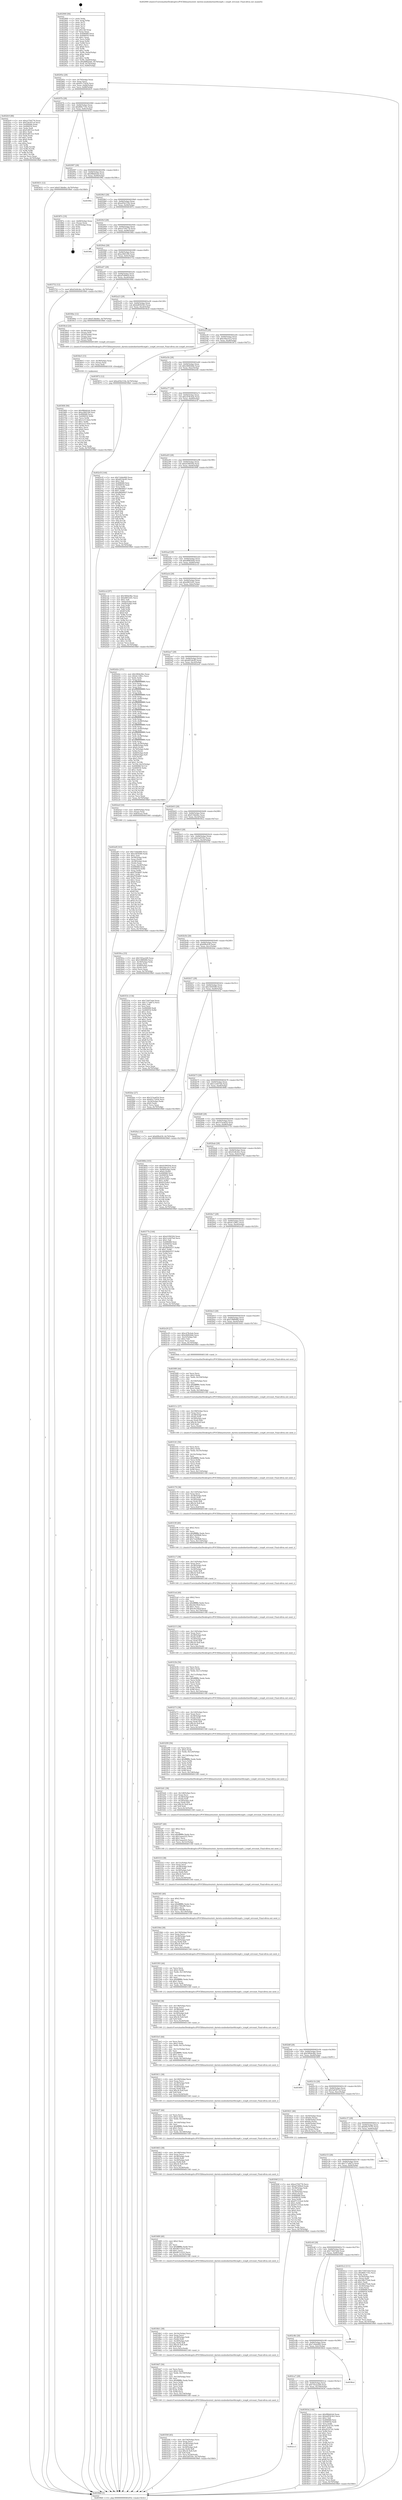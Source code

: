 digraph "0x402900" {
  label = "0x402900 (/mnt/c/Users/mathe/Desktop/tcc/POCII/binaries/extr_darwin-xnubsdnetinet6icmp6.c_icmp6_errcount_Final-ollvm.out::main(0))"
  labelloc = "t"
  node[shape=record]

  Entry [label="",width=0.3,height=0.3,shape=circle,fillcolor=black,style=filled]
  "0x40295e" [label="{
     0x40295e [29]\l
     | [instrs]\l
     &nbsp;&nbsp;0x40295e \<+3\>: mov -0x70(%rbp),%eax\l
     &nbsp;&nbsp;0x402961 \<+2\>: mov %eax,%ecx\l
     &nbsp;&nbsp;0x402963 \<+6\>: sub $0x85c75456,%ecx\l
     &nbsp;&nbsp;0x402969 \<+6\>: mov %eax,-0x84(%rbp)\l
     &nbsp;&nbsp;0x40296f \<+6\>: mov %ecx,-0x88(%rbp)\l
     &nbsp;&nbsp;0x402975 \<+6\>: je 0000000000402fc9 \<main+0x6c9\>\l
  }"]
  "0x402fc9" [label="{
     0x402fc9 [88]\l
     | [instrs]\l
     &nbsp;&nbsp;0x402fc9 \<+5\>: mov $0xa2704776,%eax\l
     &nbsp;&nbsp;0x402fce \<+5\>: mov $0x5a6307cd,%ecx\l
     &nbsp;&nbsp;0x402fd3 \<+7\>: mov 0x406068,%edx\l
     &nbsp;&nbsp;0x402fda \<+7\>: mov 0x406054,%esi\l
     &nbsp;&nbsp;0x402fe1 \<+2\>: mov %edx,%edi\l
     &nbsp;&nbsp;0x402fe3 \<+6\>: sub $0xf1d815ce,%edi\l
     &nbsp;&nbsp;0x402fe9 \<+3\>: sub $0x1,%edi\l
     &nbsp;&nbsp;0x402fec \<+6\>: add $0xf1d815ce,%edi\l
     &nbsp;&nbsp;0x402ff2 \<+3\>: imul %edi,%edx\l
     &nbsp;&nbsp;0x402ff5 \<+3\>: and $0x1,%edx\l
     &nbsp;&nbsp;0x402ff8 \<+3\>: cmp $0x0,%edx\l
     &nbsp;&nbsp;0x402ffb \<+4\>: sete %r8b\l
     &nbsp;&nbsp;0x402fff \<+3\>: cmp $0xa,%esi\l
     &nbsp;&nbsp;0x403002 \<+4\>: setl %r9b\l
     &nbsp;&nbsp;0x403006 \<+3\>: mov %r8b,%r10b\l
     &nbsp;&nbsp;0x403009 \<+3\>: and %r9b,%r10b\l
     &nbsp;&nbsp;0x40300c \<+3\>: xor %r9b,%r8b\l
     &nbsp;&nbsp;0x40300f \<+3\>: or %r8b,%r10b\l
     &nbsp;&nbsp;0x403012 \<+4\>: test $0x1,%r10b\l
     &nbsp;&nbsp;0x403016 \<+3\>: cmovne %ecx,%eax\l
     &nbsp;&nbsp;0x403019 \<+3\>: mov %eax,-0x70(%rbp)\l
     &nbsp;&nbsp;0x40301c \<+5\>: jmp 00000000004039b0 \<main+0x10b0\>\l
  }"]
  "0x40297b" [label="{
     0x40297b [28]\l
     | [instrs]\l
     &nbsp;&nbsp;0x40297b \<+5\>: jmp 0000000000402980 \<main+0x80\>\l
     &nbsp;&nbsp;0x402980 \<+6\>: mov -0x84(%rbp),%eax\l
     &nbsp;&nbsp;0x402986 \<+5\>: sub $0x884c716c,%eax\l
     &nbsp;&nbsp;0x40298b \<+6\>: mov %eax,-0x8c(%rbp)\l
     &nbsp;&nbsp;0x402991 \<+6\>: je 0000000000403631 \<main+0xd31\>\l
  }"]
  Exit [label="",width=0.3,height=0.3,shape=circle,fillcolor=black,style=filled,peripheries=2]
  "0x403631" [label="{
     0x403631 [12]\l
     | [instrs]\l
     &nbsp;&nbsp;0x403631 \<+7\>: movl $0xf13bb4bc,-0x70(%rbp)\l
     &nbsp;&nbsp;0x403638 \<+5\>: jmp 00000000004039b0 \<main+0x10b0\>\l
  }"]
  "0x402997" [label="{
     0x402997 [28]\l
     | [instrs]\l
     &nbsp;&nbsp;0x402997 \<+5\>: jmp 000000000040299c \<main+0x9c\>\l
     &nbsp;&nbsp;0x40299c \<+6\>: mov -0x84(%rbp),%eax\l
     &nbsp;&nbsp;0x4029a2 \<+5\>: sub $0x98bbfcb4,%eax\l
     &nbsp;&nbsp;0x4029a7 \<+6\>: mov %eax,-0x90(%rbp)\l
     &nbsp;&nbsp;0x4029ad \<+6\>: je 000000000040396c \<main+0x106c\>\l
  }"]
  "0x4036f4" [label="{
     0x4036f4 [94]\l
     | [instrs]\l
     &nbsp;&nbsp;0x4036f4 \<+5\>: mov $0x98bbfcb4,%edx\l
     &nbsp;&nbsp;0x4036f9 \<+5\>: mov $0xa38453f4,%esi\l
     &nbsp;&nbsp;0x4036fe \<+7\>: mov 0x406068,%ecx\l
     &nbsp;&nbsp;0x403705 \<+8\>: mov 0x406054,%r8d\l
     &nbsp;&nbsp;0x40370d \<+3\>: mov %ecx,%r9d\l
     &nbsp;&nbsp;0x403710 \<+7\>: add $0x1e313d2e,%r9d\l
     &nbsp;&nbsp;0x403717 \<+4\>: sub $0x1,%r9d\l
     &nbsp;&nbsp;0x40371b \<+7\>: sub $0x1e313d2e,%r9d\l
     &nbsp;&nbsp;0x403722 \<+4\>: imul %r9d,%ecx\l
     &nbsp;&nbsp;0x403726 \<+3\>: and $0x1,%ecx\l
     &nbsp;&nbsp;0x403729 \<+3\>: cmp $0x0,%ecx\l
     &nbsp;&nbsp;0x40372c \<+4\>: sete %r10b\l
     &nbsp;&nbsp;0x403730 \<+4\>: cmp $0xa,%r8d\l
     &nbsp;&nbsp;0x403734 \<+4\>: setl %r11b\l
     &nbsp;&nbsp;0x403738 \<+3\>: mov %r10b,%bl\l
     &nbsp;&nbsp;0x40373b \<+3\>: and %r11b,%bl\l
     &nbsp;&nbsp;0x40373e \<+3\>: xor %r11b,%r10b\l
     &nbsp;&nbsp;0x403741 \<+3\>: or %r10b,%bl\l
     &nbsp;&nbsp;0x403744 \<+3\>: test $0x1,%bl\l
     &nbsp;&nbsp;0x403747 \<+3\>: cmovne %esi,%edx\l
     &nbsp;&nbsp;0x40374a \<+3\>: mov %edx,-0x70(%rbp)\l
     &nbsp;&nbsp;0x40374d \<+5\>: jmp 00000000004039b0 \<main+0x10b0\>\l
  }"]
  "0x40396c" [label="{
     0x40396c\l
  }", style=dashed]
  "0x4029b3" [label="{
     0x4029b3 [28]\l
     | [instrs]\l
     &nbsp;&nbsp;0x4029b3 \<+5\>: jmp 00000000004029b8 \<main+0xb8\>\l
     &nbsp;&nbsp;0x4029b8 \<+6\>: mov -0x84(%rbp),%eax\l
     &nbsp;&nbsp;0x4029be \<+5\>: sub $0xa05b153b,%eax\l
     &nbsp;&nbsp;0x4029c3 \<+6\>: mov %eax,-0x94(%rbp)\l
     &nbsp;&nbsp;0x4029c9 \<+6\>: je 000000000040387e \<main+0xf7e\>\l
  }"]
  "0x4036e5" [label="{
     0x4036e5 [15]\l
     | [instrs]\l
     &nbsp;&nbsp;0x4036e5 \<+4\>: mov -0x38(%rbp),%rax\l
     &nbsp;&nbsp;0x4036e9 \<+3\>: mov (%rax),%rax\l
     &nbsp;&nbsp;0x4036ec \<+3\>: mov %rax,%rdi\l
     &nbsp;&nbsp;0x4036ef \<+5\>: call 0000000000401030 \<free@plt\>\l
     | [calls]\l
     &nbsp;&nbsp;0x401030 \{1\} (unknown)\l
  }"]
  "0x40387e" [label="{
     0x40387e [19]\l
     | [instrs]\l
     &nbsp;&nbsp;0x40387e \<+4\>: mov -0x68(%rbp),%rax\l
     &nbsp;&nbsp;0x403882 \<+2\>: mov (%rax),%eax\l
     &nbsp;&nbsp;0x403884 \<+4\>: lea -0x20(%rbp),%rsp\l
     &nbsp;&nbsp;0x403888 \<+1\>: pop %rbx\l
     &nbsp;&nbsp;0x403889 \<+2\>: pop %r12\l
     &nbsp;&nbsp;0x40388b \<+2\>: pop %r14\l
     &nbsp;&nbsp;0x40388d \<+2\>: pop %r15\l
     &nbsp;&nbsp;0x40388f \<+1\>: pop %rbp\l
     &nbsp;&nbsp;0x403890 \<+1\>: ret\l
  }"]
  "0x4029cf" [label="{
     0x4029cf [28]\l
     | [instrs]\l
     &nbsp;&nbsp;0x4029cf \<+5\>: jmp 00000000004029d4 \<main+0xd4\>\l
     &nbsp;&nbsp;0x4029d4 \<+6\>: mov -0x84(%rbp),%eax\l
     &nbsp;&nbsp;0x4029da \<+5\>: sub $0xa2704776,%eax\l
     &nbsp;&nbsp;0x4029df \<+6\>: mov %eax,-0x98(%rbp)\l
     &nbsp;&nbsp;0x4029e5 \<+6\>: je 00000000004038fa \<main+0xffa\>\l
  }"]
  "0x402cc3" [label="{
     0x402cc3\l
  }", style=dashed]
  "0x4038fa" [label="{
     0x4038fa\l
  }", style=dashed]
  "0x4029eb" [label="{
     0x4029eb [28]\l
     | [instrs]\l
     &nbsp;&nbsp;0x4029eb \<+5\>: jmp 00000000004029f0 \<main+0xf0\>\l
     &nbsp;&nbsp;0x4029f0 \<+6\>: mov -0x84(%rbp),%eax\l
     &nbsp;&nbsp;0x4029f6 \<+5\>: sub $0xa38453f4,%eax\l
     &nbsp;&nbsp;0x4029fb \<+6\>: mov %eax,-0x9c(%rbp)\l
     &nbsp;&nbsp;0x402a01 \<+6\>: je 0000000000403752 \<main+0xe52\>\l
  }"]
  "0x40363d" [label="{
     0x40363d [144]\l
     | [instrs]\l
     &nbsp;&nbsp;0x40363d \<+5\>: mov $0x98bbfcb4,%eax\l
     &nbsp;&nbsp;0x403642 \<+5\>: mov $0xbd93b3b3,%ecx\l
     &nbsp;&nbsp;0x403647 \<+2\>: mov $0x1,%dl\l
     &nbsp;&nbsp;0x403649 \<+7\>: mov 0x406068,%esi\l
     &nbsp;&nbsp;0x403650 \<+7\>: mov 0x406054,%edi\l
     &nbsp;&nbsp;0x403657 \<+3\>: mov %esi,%r8d\l
     &nbsp;&nbsp;0x40365a \<+7\>: add $0xaf5327d1,%r8d\l
     &nbsp;&nbsp;0x403661 \<+4\>: sub $0x1,%r8d\l
     &nbsp;&nbsp;0x403665 \<+7\>: sub $0xaf5327d1,%r8d\l
     &nbsp;&nbsp;0x40366c \<+4\>: imul %r8d,%esi\l
     &nbsp;&nbsp;0x403670 \<+3\>: and $0x1,%esi\l
     &nbsp;&nbsp;0x403673 \<+3\>: cmp $0x0,%esi\l
     &nbsp;&nbsp;0x403676 \<+4\>: sete %r9b\l
     &nbsp;&nbsp;0x40367a \<+3\>: cmp $0xa,%edi\l
     &nbsp;&nbsp;0x40367d \<+4\>: setl %r10b\l
     &nbsp;&nbsp;0x403681 \<+3\>: mov %r9b,%r11b\l
     &nbsp;&nbsp;0x403684 \<+4\>: xor $0xff,%r11b\l
     &nbsp;&nbsp;0x403688 \<+3\>: mov %r10b,%bl\l
     &nbsp;&nbsp;0x40368b \<+3\>: xor $0xff,%bl\l
     &nbsp;&nbsp;0x40368e \<+3\>: xor $0x1,%dl\l
     &nbsp;&nbsp;0x403691 \<+3\>: mov %r11b,%r14b\l
     &nbsp;&nbsp;0x403694 \<+4\>: and $0xff,%r14b\l
     &nbsp;&nbsp;0x403698 \<+3\>: and %dl,%r9b\l
     &nbsp;&nbsp;0x40369b \<+3\>: mov %bl,%r15b\l
     &nbsp;&nbsp;0x40369e \<+4\>: and $0xff,%r15b\l
     &nbsp;&nbsp;0x4036a2 \<+3\>: and %dl,%r10b\l
     &nbsp;&nbsp;0x4036a5 \<+3\>: or %r9b,%r14b\l
     &nbsp;&nbsp;0x4036a8 \<+3\>: or %r10b,%r15b\l
     &nbsp;&nbsp;0x4036ab \<+3\>: xor %r15b,%r14b\l
     &nbsp;&nbsp;0x4036ae \<+3\>: or %bl,%r11b\l
     &nbsp;&nbsp;0x4036b1 \<+4\>: xor $0xff,%r11b\l
     &nbsp;&nbsp;0x4036b5 \<+3\>: or $0x1,%dl\l
     &nbsp;&nbsp;0x4036b8 \<+3\>: and %dl,%r11b\l
     &nbsp;&nbsp;0x4036bb \<+3\>: or %r11b,%r14b\l
     &nbsp;&nbsp;0x4036be \<+4\>: test $0x1,%r14b\l
     &nbsp;&nbsp;0x4036c2 \<+3\>: cmovne %ecx,%eax\l
     &nbsp;&nbsp;0x4036c5 \<+3\>: mov %eax,-0x70(%rbp)\l
     &nbsp;&nbsp;0x4036c8 \<+5\>: jmp 00000000004039b0 \<main+0x10b0\>\l
  }"]
  "0x403752" [label="{
     0x403752 [12]\l
     | [instrs]\l
     &nbsp;&nbsp;0x403752 \<+7\>: movl $0x43e8c4ec,-0x70(%rbp)\l
     &nbsp;&nbsp;0x403759 \<+5\>: jmp 00000000004039b0 \<main+0x10b0\>\l
  }"]
  "0x402a07" [label="{
     0x402a07 [28]\l
     | [instrs]\l
     &nbsp;&nbsp;0x402a07 \<+5\>: jmp 0000000000402a0c \<main+0x10c\>\l
     &nbsp;&nbsp;0x402a0c \<+6\>: mov -0x84(%rbp),%eax\l
     &nbsp;&nbsp;0x402a12 \<+5\>: sub $0xaf7499e9,%eax\l
     &nbsp;&nbsp;0x402a17 \<+6\>: mov %eax,-0xa0(%rbp)\l
     &nbsp;&nbsp;0x402a1d \<+6\>: je 00000000004030be \<main+0x7be\>\l
  }"]
  "0x402ca7" [label="{
     0x402ca7 [28]\l
     | [instrs]\l
     &nbsp;&nbsp;0x402ca7 \<+5\>: jmp 0000000000402cac \<main+0x3ac\>\l
     &nbsp;&nbsp;0x402cac \<+6\>: mov -0x84(%rbp),%eax\l
     &nbsp;&nbsp;0x402cb2 \<+5\>: sub $0x7d5aa2d9,%eax\l
     &nbsp;&nbsp;0x402cb7 \<+6\>: mov %eax,-0x100(%rbp)\l
     &nbsp;&nbsp;0x402cbd \<+6\>: je 000000000040363d \<main+0xd3d\>\l
  }"]
  "0x4030be" [label="{
     0x4030be [12]\l
     | [instrs]\l
     &nbsp;&nbsp;0x4030be \<+7\>: movl $0xf13bb4bc,-0x70(%rbp)\l
     &nbsp;&nbsp;0x4030c5 \<+5\>: jmp 00000000004039b0 \<main+0x10b0\>\l
  }"]
  "0x402a23" [label="{
     0x402a23 [28]\l
     | [instrs]\l
     &nbsp;&nbsp;0x402a23 \<+5\>: jmp 0000000000402a28 \<main+0x128\>\l
     &nbsp;&nbsp;0x402a28 \<+6\>: mov -0x84(%rbp),%eax\l
     &nbsp;&nbsp;0x402a2e \<+5\>: sub $0xbd93b3b3,%eax\l
     &nbsp;&nbsp;0x402a33 \<+6\>: mov %eax,-0xa4(%rbp)\l
     &nbsp;&nbsp;0x402a39 \<+6\>: je 00000000004036cd \<main+0xdcd\>\l
  }"]
  "0x4038cd" [label="{
     0x4038cd\l
  }", style=dashed]
  "0x4036cd" [label="{
     0x4036cd [24]\l
     | [instrs]\l
     &nbsp;&nbsp;0x4036cd \<+4\>: mov -0x38(%rbp),%rax\l
     &nbsp;&nbsp;0x4036d1 \<+3\>: mov (%rax),%rdi\l
     &nbsp;&nbsp;0x4036d4 \<+4\>: mov -0x50(%rbp),%rax\l
     &nbsp;&nbsp;0x4036d8 \<+2\>: mov (%rax),%esi\l
     &nbsp;&nbsp;0x4036da \<+4\>: mov -0x48(%rbp),%rax\l
     &nbsp;&nbsp;0x4036de \<+2\>: mov (%rax),%edx\l
     &nbsp;&nbsp;0x4036e0 \<+5\>: call 0000000000401400 \<icmp6_errcount\>\l
     | [calls]\l
     &nbsp;&nbsp;0x401400 \{1\} (/mnt/c/Users/mathe/Desktop/tcc/POCII/binaries/extr_darwin-xnubsdnetinet6icmp6.c_icmp6_errcount_Final-ollvm.out::icmp6_errcount)\l
  }"]
  "0x402a3f" [label="{
     0x402a3f [28]\l
     | [instrs]\l
     &nbsp;&nbsp;0x402a3f \<+5\>: jmp 0000000000402a44 \<main+0x144\>\l
     &nbsp;&nbsp;0x402a44 \<+6\>: mov -0x84(%rbp),%eax\l
     &nbsp;&nbsp;0x402a4a \<+5\>: sub $0xc0dca5c3,%eax\l
     &nbsp;&nbsp;0x402a4f \<+6\>: mov %eax,-0xa8(%rbp)\l
     &nbsp;&nbsp;0x402a55 \<+6\>: je 0000000000403872 \<main+0xf72\>\l
  }"]
  "0x402c8b" [label="{
     0x402c8b [28]\l
     | [instrs]\l
     &nbsp;&nbsp;0x402c8b \<+5\>: jmp 0000000000402c90 \<main+0x390\>\l
     &nbsp;&nbsp;0x402c90 \<+6\>: mov -0x84(%rbp),%eax\l
     &nbsp;&nbsp;0x402c96 \<+5\>: sub $0x7c6de660,%eax\l
     &nbsp;&nbsp;0x402c9b \<+6\>: mov %eax,-0xfc(%rbp)\l
     &nbsp;&nbsp;0x402ca1 \<+6\>: je 00000000004038cd \<main+0xfcd\>\l
  }"]
  "0x403872" [label="{
     0x403872 [12]\l
     | [instrs]\l
     &nbsp;&nbsp;0x403872 \<+7\>: movl $0xa05b153b,-0x70(%rbp)\l
     &nbsp;&nbsp;0x403879 \<+5\>: jmp 00000000004039b0 \<main+0x10b0\>\l
  }"]
  "0x402a5b" [label="{
     0x402a5b [28]\l
     | [instrs]\l
     &nbsp;&nbsp;0x402a5b \<+5\>: jmp 0000000000402a60 \<main+0x160\>\l
     &nbsp;&nbsp;0x402a60 \<+6\>: mov -0x84(%rbp),%eax\l
     &nbsp;&nbsp;0x402a66 \<+5\>: sub $0xc6682bbb,%eax\l
     &nbsp;&nbsp;0x402a6b \<+6\>: mov %eax,-0xac(%rbp)\l
     &nbsp;&nbsp;0x402a71 \<+6\>: je 0000000000402e44 \<main+0x544\>\l
  }"]
  "0x403945" [label="{
     0x403945\l
  }", style=dashed]
  "0x402e44" [label="{
     0x402e44\l
  }", style=dashed]
  "0x402a77" [label="{
     0x402a77 [28]\l
     | [instrs]\l
     &nbsp;&nbsp;0x402a77 \<+5\>: jmp 0000000000402a7c \<main+0x17c\>\l
     &nbsp;&nbsp;0x402a7c \<+6\>: mov -0x84(%rbp),%eax\l
     &nbsp;&nbsp;0x402a82 \<+5\>: sub $0xcd78c4ab,%eax\l
     &nbsp;&nbsp;0x402a87 \<+6\>: mov %eax,-0xb0(%rbp)\l
     &nbsp;&nbsp;0x402a8d \<+6\>: je 0000000000402e5f \<main+0x55f\>\l
  }"]
  "0x402c6f" [label="{
     0x402c6f [28]\l
     | [instrs]\l
     &nbsp;&nbsp;0x402c6f \<+5\>: jmp 0000000000402c74 \<main+0x374\>\l
     &nbsp;&nbsp;0x402c74 \<+6\>: mov -0x84(%rbp),%eax\l
     &nbsp;&nbsp;0x402c7a \<+5\>: sub $0x73447ebd,%eax\l
     &nbsp;&nbsp;0x402c7f \<+6\>: mov %eax,-0xf8(%rbp)\l
     &nbsp;&nbsp;0x402c85 \<+6\>: je 0000000000403945 \<main+0x1045\>\l
  }"]
  "0x402e5f" [label="{
     0x402e5f [144]\l
     | [instrs]\l
     &nbsp;&nbsp;0x402e5f \<+5\>: mov $0x7c6de660,%eax\l
     &nbsp;&nbsp;0x402e64 \<+5\>: mov $0xdf23dc85,%ecx\l
     &nbsp;&nbsp;0x402e69 \<+2\>: mov $0x1,%dl\l
     &nbsp;&nbsp;0x402e6b \<+7\>: mov 0x406068,%esi\l
     &nbsp;&nbsp;0x402e72 \<+7\>: mov 0x406054,%edi\l
     &nbsp;&nbsp;0x402e79 \<+3\>: mov %esi,%r8d\l
     &nbsp;&nbsp;0x402e7c \<+7\>: sub $0xd86d9d27,%r8d\l
     &nbsp;&nbsp;0x402e83 \<+4\>: sub $0x1,%r8d\l
     &nbsp;&nbsp;0x402e87 \<+7\>: add $0xd86d9d27,%r8d\l
     &nbsp;&nbsp;0x402e8e \<+4\>: imul %r8d,%esi\l
     &nbsp;&nbsp;0x402e92 \<+3\>: and $0x1,%esi\l
     &nbsp;&nbsp;0x402e95 \<+3\>: cmp $0x0,%esi\l
     &nbsp;&nbsp;0x402e98 \<+4\>: sete %r9b\l
     &nbsp;&nbsp;0x402e9c \<+3\>: cmp $0xa,%edi\l
     &nbsp;&nbsp;0x402e9f \<+4\>: setl %r10b\l
     &nbsp;&nbsp;0x402ea3 \<+3\>: mov %r9b,%r11b\l
     &nbsp;&nbsp;0x402ea6 \<+4\>: xor $0xff,%r11b\l
     &nbsp;&nbsp;0x402eaa \<+3\>: mov %r10b,%bl\l
     &nbsp;&nbsp;0x402ead \<+3\>: xor $0xff,%bl\l
     &nbsp;&nbsp;0x402eb0 \<+3\>: xor $0x1,%dl\l
     &nbsp;&nbsp;0x402eb3 \<+3\>: mov %r11b,%r14b\l
     &nbsp;&nbsp;0x402eb6 \<+4\>: and $0xff,%r14b\l
     &nbsp;&nbsp;0x402eba \<+3\>: and %dl,%r9b\l
     &nbsp;&nbsp;0x402ebd \<+3\>: mov %bl,%r15b\l
     &nbsp;&nbsp;0x402ec0 \<+4\>: and $0xff,%r15b\l
     &nbsp;&nbsp;0x402ec4 \<+3\>: and %dl,%r10b\l
     &nbsp;&nbsp;0x402ec7 \<+3\>: or %r9b,%r14b\l
     &nbsp;&nbsp;0x402eca \<+3\>: or %r10b,%r15b\l
     &nbsp;&nbsp;0x402ecd \<+3\>: xor %r15b,%r14b\l
     &nbsp;&nbsp;0x402ed0 \<+3\>: or %bl,%r11b\l
     &nbsp;&nbsp;0x402ed3 \<+4\>: xor $0xff,%r11b\l
     &nbsp;&nbsp;0x402ed7 \<+3\>: or $0x1,%dl\l
     &nbsp;&nbsp;0x402eda \<+3\>: and %dl,%r11b\l
     &nbsp;&nbsp;0x402edd \<+3\>: or %r11b,%r14b\l
     &nbsp;&nbsp;0x402ee0 \<+4\>: test $0x1,%r14b\l
     &nbsp;&nbsp;0x402ee4 \<+3\>: cmovne %ecx,%eax\l
     &nbsp;&nbsp;0x402ee7 \<+3\>: mov %eax,-0x70(%rbp)\l
     &nbsp;&nbsp;0x402eea \<+5\>: jmp 00000000004039b0 \<main+0x10b0\>\l
  }"]
  "0x402a93" [label="{
     0x402a93 [28]\l
     | [instrs]\l
     &nbsp;&nbsp;0x402a93 \<+5\>: jmp 0000000000402a98 \<main+0x198\>\l
     &nbsp;&nbsp;0x402a98 \<+6\>: mov -0x84(%rbp),%eax\l
     &nbsp;&nbsp;0x402a9e \<+5\>: sub $0xd1f06504,%eax\l
     &nbsp;&nbsp;0x402aa3 \<+6\>: mov %eax,-0xb4(%rbp)\l
     &nbsp;&nbsp;0x402aa9 \<+6\>: je 000000000040399f \<main+0x109f\>\l
  }"]
  "0x4035c2" [label="{
     0x4035c2 [111]\l
     | [instrs]\l
     &nbsp;&nbsp;0x4035c2 \<+5\>: mov $0x73447ebd,%eax\l
     &nbsp;&nbsp;0x4035c7 \<+5\>: mov $0x884c716c,%ecx\l
     &nbsp;&nbsp;0x4035cc \<+2\>: xor %edx,%edx\l
     &nbsp;&nbsp;0x4035ce \<+4\>: mov -0x30(%rbp),%rsi\l
     &nbsp;&nbsp;0x4035d2 \<+2\>: mov (%rsi),%edi\l
     &nbsp;&nbsp;0x4035d4 \<+6\>: sub $0x58b375d4,%edi\l
     &nbsp;&nbsp;0x4035da \<+3\>: add $0x1,%edi\l
     &nbsp;&nbsp;0x4035dd \<+6\>: add $0x58b375d4,%edi\l
     &nbsp;&nbsp;0x4035e3 \<+4\>: mov -0x30(%rbp),%rsi\l
     &nbsp;&nbsp;0x4035e7 \<+2\>: mov %edi,(%rsi)\l
     &nbsp;&nbsp;0x4035e9 \<+7\>: mov 0x406068,%edi\l
     &nbsp;&nbsp;0x4035f0 \<+8\>: mov 0x406054,%r8d\l
     &nbsp;&nbsp;0x4035f8 \<+3\>: sub $0x1,%edx\l
     &nbsp;&nbsp;0x4035fb \<+3\>: mov %edi,%r9d\l
     &nbsp;&nbsp;0x4035fe \<+3\>: add %edx,%r9d\l
     &nbsp;&nbsp;0x403601 \<+4\>: imul %r9d,%edi\l
     &nbsp;&nbsp;0x403605 \<+3\>: and $0x1,%edi\l
     &nbsp;&nbsp;0x403608 \<+3\>: cmp $0x0,%edi\l
     &nbsp;&nbsp;0x40360b \<+4\>: sete %r10b\l
     &nbsp;&nbsp;0x40360f \<+4\>: cmp $0xa,%r8d\l
     &nbsp;&nbsp;0x403613 \<+4\>: setl %r11b\l
     &nbsp;&nbsp;0x403617 \<+3\>: mov %r10b,%bl\l
     &nbsp;&nbsp;0x40361a \<+3\>: and %r11b,%bl\l
     &nbsp;&nbsp;0x40361d \<+3\>: xor %r11b,%r10b\l
     &nbsp;&nbsp;0x403620 \<+3\>: or %r10b,%bl\l
     &nbsp;&nbsp;0x403623 \<+3\>: test $0x1,%bl\l
     &nbsp;&nbsp;0x403626 \<+3\>: cmovne %ecx,%eax\l
     &nbsp;&nbsp;0x403629 \<+3\>: mov %eax,-0x70(%rbp)\l
     &nbsp;&nbsp;0x40362c \<+5\>: jmp 00000000004039b0 \<main+0x10b0\>\l
  }"]
  "0x40399f" [label="{
     0x40399f\l
  }", style=dashed]
  "0x402aaf" [label="{
     0x402aaf [28]\l
     | [instrs]\l
     &nbsp;&nbsp;0x402aaf \<+5\>: jmp 0000000000402ab4 \<main+0x1b4\>\l
     &nbsp;&nbsp;0x402ab4 \<+6\>: mov -0x84(%rbp),%eax\l
     &nbsp;&nbsp;0x402aba \<+5\>: sub $0xd8f82b44,%eax\l
     &nbsp;&nbsp;0x402abf \<+6\>: mov %eax,-0xb8(%rbp)\l
     &nbsp;&nbsp;0x402ac5 \<+6\>: je 0000000000402ccd \<main+0x3cd\>\l
  }"]
  "0x402c53" [label="{
     0x402c53 [28]\l
     | [instrs]\l
     &nbsp;&nbsp;0x402c53 \<+5\>: jmp 0000000000402c58 \<main+0x358\>\l
     &nbsp;&nbsp;0x402c58 \<+6\>: mov -0x84(%rbp),%eax\l
     &nbsp;&nbsp;0x402c5e \<+5\>: sub $0x717a847a,%eax\l
     &nbsp;&nbsp;0x402c63 \<+6\>: mov %eax,-0xf4(%rbp)\l
     &nbsp;&nbsp;0x402c69 \<+6\>: je 00000000004035c2 \<main+0xcc2\>\l
  }"]
  "0x402ccd" [label="{
     0x402ccd [97]\l
     | [instrs]\l
     &nbsp;&nbsp;0x402ccd \<+5\>: mov $0x5804e9bc,%eax\l
     &nbsp;&nbsp;0x402cd2 \<+5\>: mov $0xd981fc81,%ecx\l
     &nbsp;&nbsp;0x402cd7 \<+2\>: mov $0x1,%dl\l
     &nbsp;&nbsp;0x402cd9 \<+4\>: mov -0x6a(%rbp),%sil\l
     &nbsp;&nbsp;0x402cdd \<+4\>: mov -0x69(%rbp),%dil\l
     &nbsp;&nbsp;0x402ce1 \<+3\>: mov %sil,%r8b\l
     &nbsp;&nbsp;0x402ce4 \<+4\>: xor $0xff,%r8b\l
     &nbsp;&nbsp;0x402ce8 \<+3\>: mov %dil,%r9b\l
     &nbsp;&nbsp;0x402ceb \<+4\>: xor $0xff,%r9b\l
     &nbsp;&nbsp;0x402cef \<+3\>: xor $0x0,%dl\l
     &nbsp;&nbsp;0x402cf2 \<+3\>: mov %r8b,%r10b\l
     &nbsp;&nbsp;0x402cf5 \<+4\>: and $0x0,%r10b\l
     &nbsp;&nbsp;0x402cf9 \<+3\>: and %dl,%sil\l
     &nbsp;&nbsp;0x402cfc \<+3\>: mov %r9b,%r11b\l
     &nbsp;&nbsp;0x402cff \<+4\>: and $0x0,%r11b\l
     &nbsp;&nbsp;0x402d03 \<+3\>: and %dl,%dil\l
     &nbsp;&nbsp;0x402d06 \<+3\>: or %sil,%r10b\l
     &nbsp;&nbsp;0x402d09 \<+3\>: or %dil,%r11b\l
     &nbsp;&nbsp;0x402d0c \<+3\>: xor %r11b,%r10b\l
     &nbsp;&nbsp;0x402d0f \<+3\>: or %r9b,%r8b\l
     &nbsp;&nbsp;0x402d12 \<+4\>: xor $0xff,%r8b\l
     &nbsp;&nbsp;0x402d16 \<+3\>: or $0x0,%dl\l
     &nbsp;&nbsp;0x402d19 \<+3\>: and %dl,%r8b\l
     &nbsp;&nbsp;0x402d1c \<+3\>: or %r8b,%r10b\l
     &nbsp;&nbsp;0x402d1f \<+4\>: test $0x1,%r10b\l
     &nbsp;&nbsp;0x402d23 \<+3\>: cmovne %ecx,%eax\l
     &nbsp;&nbsp;0x402d26 \<+3\>: mov %eax,-0x70(%rbp)\l
     &nbsp;&nbsp;0x402d29 \<+5\>: jmp 00000000004039b0 \<main+0x10b0\>\l
  }"]
  "0x402acb" [label="{
     0x402acb [28]\l
     | [instrs]\l
     &nbsp;&nbsp;0x402acb \<+5\>: jmp 0000000000402ad0 \<main+0x1d0\>\l
     &nbsp;&nbsp;0x402ad0 \<+6\>: mov -0x84(%rbp),%eax\l
     &nbsp;&nbsp;0x402ad6 \<+5\>: sub $0xd981fc81,%eax\l
     &nbsp;&nbsp;0x402adb \<+6\>: mov %eax,-0xbc(%rbp)\l
     &nbsp;&nbsp;0x402ae1 \<+6\>: je 0000000000402d2e \<main+0x42e\>\l
  }"]
  "0x4039b0" [label="{
     0x4039b0 [5]\l
     | [instrs]\l
     &nbsp;&nbsp;0x4039b0 \<+5\>: jmp 000000000040295e \<main+0x5e\>\l
  }"]
  "0x402900" [label="{
     0x402900 [94]\l
     | [instrs]\l
     &nbsp;&nbsp;0x402900 \<+1\>: push %rbp\l
     &nbsp;&nbsp;0x402901 \<+3\>: mov %rsp,%rbp\l
     &nbsp;&nbsp;0x402904 \<+2\>: push %r15\l
     &nbsp;&nbsp;0x402906 \<+2\>: push %r14\l
     &nbsp;&nbsp;0x402908 \<+2\>: push %r12\l
     &nbsp;&nbsp;0x40290a \<+1\>: push %rbx\l
     &nbsp;&nbsp;0x40290b \<+7\>: sub $0x140,%rsp\l
     &nbsp;&nbsp;0x402912 \<+2\>: xor %eax,%eax\l
     &nbsp;&nbsp;0x402914 \<+7\>: mov 0x406068,%ecx\l
     &nbsp;&nbsp;0x40291b \<+7\>: mov 0x406054,%edx\l
     &nbsp;&nbsp;0x402922 \<+3\>: sub $0x1,%eax\l
     &nbsp;&nbsp;0x402925 \<+3\>: mov %ecx,%r8d\l
     &nbsp;&nbsp;0x402928 \<+3\>: add %eax,%r8d\l
     &nbsp;&nbsp;0x40292b \<+4\>: imul %r8d,%ecx\l
     &nbsp;&nbsp;0x40292f \<+3\>: and $0x1,%ecx\l
     &nbsp;&nbsp;0x402932 \<+3\>: cmp $0x0,%ecx\l
     &nbsp;&nbsp;0x402935 \<+4\>: sete %r9b\l
     &nbsp;&nbsp;0x402939 \<+4\>: and $0x1,%r9b\l
     &nbsp;&nbsp;0x40293d \<+4\>: mov %r9b,-0x6a(%rbp)\l
     &nbsp;&nbsp;0x402941 \<+3\>: cmp $0xa,%edx\l
     &nbsp;&nbsp;0x402944 \<+4\>: setl %r9b\l
     &nbsp;&nbsp;0x402948 \<+4\>: and $0x1,%r9b\l
     &nbsp;&nbsp;0x40294c \<+4\>: mov %r9b,-0x69(%rbp)\l
     &nbsp;&nbsp;0x402950 \<+7\>: movl $0xd8f82b44,-0x70(%rbp)\l
     &nbsp;&nbsp;0x402957 \<+3\>: mov %edi,-0x74(%rbp)\l
     &nbsp;&nbsp;0x40295a \<+4\>: mov %rsi,-0x80(%rbp)\l
  }"]
  "0x40376a" [label="{
     0x40376a\l
  }", style=dashed]
  "0x402d2e" [label="{
     0x402d2e [251]\l
     | [instrs]\l
     &nbsp;&nbsp;0x402d2e \<+5\>: mov $0x5804e9bc,%eax\l
     &nbsp;&nbsp;0x402d33 \<+5\>: mov $0x4c12f8cc,%ecx\l
     &nbsp;&nbsp;0x402d38 \<+2\>: xor %edx,%edx\l
     &nbsp;&nbsp;0x402d3a \<+3\>: mov %rsp,%rsi\l
     &nbsp;&nbsp;0x402d3d \<+4\>: add $0xfffffffffffffff0,%rsi\l
     &nbsp;&nbsp;0x402d41 \<+3\>: mov %rsi,%rsp\l
     &nbsp;&nbsp;0x402d44 \<+4\>: mov %rsi,-0x68(%rbp)\l
     &nbsp;&nbsp;0x402d48 \<+3\>: mov %rsp,%rsi\l
     &nbsp;&nbsp;0x402d4b \<+4\>: add $0xfffffffffffffff0,%rsi\l
     &nbsp;&nbsp;0x402d4f \<+3\>: mov %rsi,%rsp\l
     &nbsp;&nbsp;0x402d52 \<+3\>: mov %rsp,%rdi\l
     &nbsp;&nbsp;0x402d55 \<+4\>: add $0xfffffffffffffff0,%rdi\l
     &nbsp;&nbsp;0x402d59 \<+3\>: mov %rdi,%rsp\l
     &nbsp;&nbsp;0x402d5c \<+4\>: mov %rdi,-0x60(%rbp)\l
     &nbsp;&nbsp;0x402d60 \<+3\>: mov %rsp,%rdi\l
     &nbsp;&nbsp;0x402d63 \<+4\>: add $0xfffffffffffffff0,%rdi\l
     &nbsp;&nbsp;0x402d67 \<+3\>: mov %rdi,%rsp\l
     &nbsp;&nbsp;0x402d6a \<+4\>: mov %rdi,-0x58(%rbp)\l
     &nbsp;&nbsp;0x402d6e \<+3\>: mov %rsp,%rdi\l
     &nbsp;&nbsp;0x402d71 \<+4\>: add $0xfffffffffffffff0,%rdi\l
     &nbsp;&nbsp;0x402d75 \<+3\>: mov %rdi,%rsp\l
     &nbsp;&nbsp;0x402d78 \<+4\>: mov %rdi,-0x50(%rbp)\l
     &nbsp;&nbsp;0x402d7c \<+3\>: mov %rsp,%rdi\l
     &nbsp;&nbsp;0x402d7f \<+4\>: add $0xfffffffffffffff0,%rdi\l
     &nbsp;&nbsp;0x402d83 \<+3\>: mov %rdi,%rsp\l
     &nbsp;&nbsp;0x402d86 \<+4\>: mov %rdi,-0x48(%rbp)\l
     &nbsp;&nbsp;0x402d8a \<+3\>: mov %rsp,%rdi\l
     &nbsp;&nbsp;0x402d8d \<+4\>: add $0xfffffffffffffff0,%rdi\l
     &nbsp;&nbsp;0x402d91 \<+3\>: mov %rdi,%rsp\l
     &nbsp;&nbsp;0x402d94 \<+4\>: mov %rdi,-0x40(%rbp)\l
     &nbsp;&nbsp;0x402d98 \<+3\>: mov %rsp,%rdi\l
     &nbsp;&nbsp;0x402d9b \<+4\>: add $0xfffffffffffffff0,%rdi\l
     &nbsp;&nbsp;0x402d9f \<+3\>: mov %rdi,%rsp\l
     &nbsp;&nbsp;0x402da2 \<+4\>: mov %rdi,-0x38(%rbp)\l
     &nbsp;&nbsp;0x402da6 \<+3\>: mov %rsp,%rdi\l
     &nbsp;&nbsp;0x402da9 \<+4\>: add $0xfffffffffffffff0,%rdi\l
     &nbsp;&nbsp;0x402dad \<+3\>: mov %rdi,%rsp\l
     &nbsp;&nbsp;0x402db0 \<+4\>: mov %rdi,-0x30(%rbp)\l
     &nbsp;&nbsp;0x402db4 \<+4\>: mov -0x68(%rbp),%rdi\l
     &nbsp;&nbsp;0x402db8 \<+6\>: movl $0x0,(%rdi)\l
     &nbsp;&nbsp;0x402dbe \<+4\>: mov -0x74(%rbp),%r8d\l
     &nbsp;&nbsp;0x402dc2 \<+3\>: mov %r8d,(%rsi)\l
     &nbsp;&nbsp;0x402dc5 \<+4\>: mov -0x60(%rbp),%rdi\l
     &nbsp;&nbsp;0x402dc9 \<+4\>: mov -0x80(%rbp),%r9\l
     &nbsp;&nbsp;0x402dcd \<+3\>: mov %r9,(%rdi)\l
     &nbsp;&nbsp;0x402dd0 \<+3\>: cmpl $0x2,(%rsi)\l
     &nbsp;&nbsp;0x402dd3 \<+4\>: setne %r10b\l
     &nbsp;&nbsp;0x402dd7 \<+4\>: and $0x1,%r10b\l
     &nbsp;&nbsp;0x402ddb \<+4\>: mov %r10b,-0x25(%rbp)\l
     &nbsp;&nbsp;0x402ddf \<+8\>: mov 0x406068,%r11d\l
     &nbsp;&nbsp;0x402de7 \<+7\>: mov 0x406054,%ebx\l
     &nbsp;&nbsp;0x402dee \<+3\>: sub $0x1,%edx\l
     &nbsp;&nbsp;0x402df1 \<+3\>: mov %r11d,%r14d\l
     &nbsp;&nbsp;0x402df4 \<+3\>: add %edx,%r14d\l
     &nbsp;&nbsp;0x402df7 \<+4\>: imul %r14d,%r11d\l
     &nbsp;&nbsp;0x402dfb \<+4\>: and $0x1,%r11d\l
     &nbsp;&nbsp;0x402dff \<+4\>: cmp $0x0,%r11d\l
     &nbsp;&nbsp;0x402e03 \<+4\>: sete %r10b\l
     &nbsp;&nbsp;0x402e07 \<+3\>: cmp $0xa,%ebx\l
     &nbsp;&nbsp;0x402e0a \<+4\>: setl %r15b\l
     &nbsp;&nbsp;0x402e0e \<+3\>: mov %r10b,%r12b\l
     &nbsp;&nbsp;0x402e11 \<+3\>: and %r15b,%r12b\l
     &nbsp;&nbsp;0x402e14 \<+3\>: xor %r15b,%r10b\l
     &nbsp;&nbsp;0x402e17 \<+3\>: or %r10b,%r12b\l
     &nbsp;&nbsp;0x402e1a \<+4\>: test $0x1,%r12b\l
     &nbsp;&nbsp;0x402e1e \<+3\>: cmovne %ecx,%eax\l
     &nbsp;&nbsp;0x402e21 \<+3\>: mov %eax,-0x70(%rbp)\l
     &nbsp;&nbsp;0x402e24 \<+5\>: jmp 00000000004039b0 \<main+0x10b0\>\l
  }"]
  "0x402ae7" [label="{
     0x402ae7 [28]\l
     | [instrs]\l
     &nbsp;&nbsp;0x402ae7 \<+5\>: jmp 0000000000402aec \<main+0x1ec\>\l
     &nbsp;&nbsp;0x402aec \<+6\>: mov -0x84(%rbp),%eax\l
     &nbsp;&nbsp;0x402af2 \<+5\>: sub $0xdf23dc85,%eax\l
     &nbsp;&nbsp;0x402af7 \<+6\>: mov %eax,-0xc0(%rbp)\l
     &nbsp;&nbsp;0x402afd \<+6\>: je 0000000000402eef \<main+0x5ef\>\l
  }"]
  "0x40350f" [label="{
     0x40350f [45]\l
     | [instrs]\l
     &nbsp;&nbsp;0x40350f \<+6\>: mov -0x154(%rbp),%ecx\l
     &nbsp;&nbsp;0x403515 \<+3\>: imul %eax,%ecx\l
     &nbsp;&nbsp;0x403518 \<+4\>: mov -0x38(%rbp),%rdi\l
     &nbsp;&nbsp;0x40351c \<+3\>: mov (%rdi),%rdi\l
     &nbsp;&nbsp;0x40351f \<+4\>: mov -0x30(%rbp),%r8\l
     &nbsp;&nbsp;0x403523 \<+3\>: movslq (%r8),%r8\l
     &nbsp;&nbsp;0x403526 \<+4\>: imul $0x34,%r8,%r8\l
     &nbsp;&nbsp;0x40352a \<+3\>: add %r8,%rdi\l
     &nbsp;&nbsp;0x40352d \<+3\>: mov %ecx,0x30(%rdi)\l
     &nbsp;&nbsp;0x403530 \<+7\>: movl $0x5a6550c,-0x70(%rbp)\l
     &nbsp;&nbsp;0x403537 \<+5\>: jmp 00000000004039b0 \<main+0x10b0\>\l
  }"]
  "0x4034d7" [label="{
     0x4034d7 [56]\l
     | [instrs]\l
     &nbsp;&nbsp;0x4034d7 \<+2\>: xor %ecx,%ecx\l
     &nbsp;&nbsp;0x4034d9 \<+5\>: mov $0x2,%edx\l
     &nbsp;&nbsp;0x4034de \<+6\>: mov %edx,-0x150(%rbp)\l
     &nbsp;&nbsp;0x4034e4 \<+1\>: cltd\l
     &nbsp;&nbsp;0x4034e5 \<+6\>: mov -0x150(%rbp),%esi\l
     &nbsp;&nbsp;0x4034eb \<+2\>: idiv %esi\l
     &nbsp;&nbsp;0x4034ed \<+6\>: imul $0xfffffffe,%edx,%edx\l
     &nbsp;&nbsp;0x4034f3 \<+3\>: mov %ecx,%r9d\l
     &nbsp;&nbsp;0x4034f6 \<+3\>: sub %edx,%r9d\l
     &nbsp;&nbsp;0x4034f9 \<+2\>: mov %ecx,%edx\l
     &nbsp;&nbsp;0x4034fb \<+3\>: sub $0x1,%edx\l
     &nbsp;&nbsp;0x4034fe \<+3\>: add %edx,%r9d\l
     &nbsp;&nbsp;0x403501 \<+3\>: sub %r9d,%ecx\l
     &nbsp;&nbsp;0x403504 \<+6\>: mov %ecx,-0x154(%rbp)\l
     &nbsp;&nbsp;0x40350a \<+5\>: call 0000000000401160 \<next_i\>\l
     | [calls]\l
     &nbsp;&nbsp;0x401160 \{1\} (/mnt/c/Users/mathe/Desktop/tcc/POCII/binaries/extr_darwin-xnubsdnetinet6icmp6.c_icmp6_errcount_Final-ollvm.out::next_i)\l
  }"]
  "0x402eef" [label="{
     0x402eef [16]\l
     | [instrs]\l
     &nbsp;&nbsp;0x402eef \<+4\>: mov -0x60(%rbp),%rax\l
     &nbsp;&nbsp;0x402ef3 \<+3\>: mov (%rax),%rax\l
     &nbsp;&nbsp;0x402ef6 \<+4\>: mov 0x8(%rax),%rdi\l
     &nbsp;&nbsp;0x402efa \<+5\>: call 0000000000401060 \<atoi@plt\>\l
     | [calls]\l
     &nbsp;&nbsp;0x401060 \{1\} (unknown)\l
  }"]
  "0x402b03" [label="{
     0x402b03 [28]\l
     | [instrs]\l
     &nbsp;&nbsp;0x402b03 \<+5\>: jmp 0000000000402b08 \<main+0x208\>\l
     &nbsp;&nbsp;0x402b08 \<+6\>: mov -0x84(%rbp),%eax\l
     &nbsp;&nbsp;0x402b0e \<+5\>: sub $0xf13bb4bc,%eax\l
     &nbsp;&nbsp;0x402b13 \<+6\>: mov %eax,-0xc4(%rbp)\l
     &nbsp;&nbsp;0x402b19 \<+6\>: je 00000000004030ca \<main+0x7ca\>\l
  }"]
  "0x4034b1" [label="{
     0x4034b1 [38]\l
     | [instrs]\l
     &nbsp;&nbsp;0x4034b1 \<+6\>: mov -0x14c(%rbp),%ecx\l
     &nbsp;&nbsp;0x4034b7 \<+3\>: imul %eax,%ecx\l
     &nbsp;&nbsp;0x4034ba \<+4\>: mov -0x38(%rbp),%rdi\l
     &nbsp;&nbsp;0x4034be \<+3\>: mov (%rdi),%rdi\l
     &nbsp;&nbsp;0x4034c1 \<+4\>: mov -0x30(%rbp),%r8\l
     &nbsp;&nbsp;0x4034c5 \<+3\>: movslq (%r8),%r8\l
     &nbsp;&nbsp;0x4034c8 \<+4\>: imul $0x34,%r8,%r8\l
     &nbsp;&nbsp;0x4034cc \<+3\>: add %r8,%rdi\l
     &nbsp;&nbsp;0x4034cf \<+3\>: mov %ecx,0x2c(%rdi)\l
     &nbsp;&nbsp;0x4034d2 \<+5\>: call 0000000000401160 \<next_i\>\l
     | [calls]\l
     &nbsp;&nbsp;0x401160 \{1\} (/mnt/c/Users/mathe/Desktop/tcc/POCII/binaries/extr_darwin-xnubsdnetinet6icmp6.c_icmp6_errcount_Final-ollvm.out::next_i)\l
  }"]
  "0x4030ca" [label="{
     0x4030ca [33]\l
     | [instrs]\l
     &nbsp;&nbsp;0x4030ca \<+5\>: mov $0x7d5aa2d9,%eax\l
     &nbsp;&nbsp;0x4030cf \<+5\>: mov $0x538f6466,%ecx\l
     &nbsp;&nbsp;0x4030d4 \<+4\>: mov -0x30(%rbp),%rdx\l
     &nbsp;&nbsp;0x4030d8 \<+2\>: mov (%rdx),%esi\l
     &nbsp;&nbsp;0x4030da \<+4\>: mov -0x40(%rbp),%rdx\l
     &nbsp;&nbsp;0x4030de \<+2\>: cmp (%rdx),%esi\l
     &nbsp;&nbsp;0x4030e0 \<+3\>: cmovl %ecx,%eax\l
     &nbsp;&nbsp;0x4030e3 \<+3\>: mov %eax,-0x70(%rbp)\l
     &nbsp;&nbsp;0x4030e6 \<+5\>: jmp 00000000004039b0 \<main+0x10b0\>\l
  }"]
  "0x402b1f" [label="{
     0x402b1f [28]\l
     | [instrs]\l
     &nbsp;&nbsp;0x402b1f \<+5\>: jmp 0000000000402b24 \<main+0x224\>\l
     &nbsp;&nbsp;0x402b24 \<+6\>: mov -0x84(%rbp),%eax\l
     &nbsp;&nbsp;0x402b2a \<+5\>: sub $0x5a6550c,%eax\l
     &nbsp;&nbsp;0x402b2f \<+6\>: mov %eax,-0xc8(%rbp)\l
     &nbsp;&nbsp;0x402b35 \<+6\>: je 000000000040353c \<main+0xc3c\>\l
  }"]
  "0x403489" [label="{
     0x403489 [40]\l
     | [instrs]\l
     &nbsp;&nbsp;0x403489 \<+5\>: mov $0x2,%ecx\l
     &nbsp;&nbsp;0x40348e \<+1\>: cltd\l
     &nbsp;&nbsp;0x40348f \<+2\>: idiv %ecx\l
     &nbsp;&nbsp;0x403491 \<+6\>: imul $0xfffffffe,%edx,%ecx\l
     &nbsp;&nbsp;0x403497 \<+6\>: sub $0x487c5222,%ecx\l
     &nbsp;&nbsp;0x40349d \<+3\>: add $0x1,%ecx\l
     &nbsp;&nbsp;0x4034a0 \<+6\>: add $0x487c5222,%ecx\l
     &nbsp;&nbsp;0x4034a6 \<+6\>: mov %ecx,-0x14c(%rbp)\l
     &nbsp;&nbsp;0x4034ac \<+5\>: call 0000000000401160 \<next_i\>\l
     | [calls]\l
     &nbsp;&nbsp;0x401160 \{1\} (/mnt/c/Users/mathe/Desktop/tcc/POCII/binaries/extr_darwin-xnubsdnetinet6icmp6.c_icmp6_errcount_Final-ollvm.out::next_i)\l
  }"]
  "0x40353c" [label="{
     0x40353c [134]\l
     | [instrs]\l
     &nbsp;&nbsp;0x40353c \<+5\>: mov $0x73447ebd,%eax\l
     &nbsp;&nbsp;0x403541 \<+5\>: mov $0x717a847a,%ecx\l
     &nbsp;&nbsp;0x403546 \<+2\>: mov $0x1,%dl\l
     &nbsp;&nbsp;0x403548 \<+2\>: xor %esi,%esi\l
     &nbsp;&nbsp;0x40354a \<+7\>: mov 0x406068,%edi\l
     &nbsp;&nbsp;0x403551 \<+8\>: mov 0x406054,%r8d\l
     &nbsp;&nbsp;0x403559 \<+3\>: sub $0x1,%esi\l
     &nbsp;&nbsp;0x40355c \<+3\>: mov %edi,%r9d\l
     &nbsp;&nbsp;0x40355f \<+3\>: add %esi,%r9d\l
     &nbsp;&nbsp;0x403562 \<+4\>: imul %r9d,%edi\l
     &nbsp;&nbsp;0x403566 \<+3\>: and $0x1,%edi\l
     &nbsp;&nbsp;0x403569 \<+3\>: cmp $0x0,%edi\l
     &nbsp;&nbsp;0x40356c \<+4\>: sete %r10b\l
     &nbsp;&nbsp;0x403570 \<+4\>: cmp $0xa,%r8d\l
     &nbsp;&nbsp;0x403574 \<+4\>: setl %r11b\l
     &nbsp;&nbsp;0x403578 \<+3\>: mov %r10b,%bl\l
     &nbsp;&nbsp;0x40357b \<+3\>: xor $0xff,%bl\l
     &nbsp;&nbsp;0x40357e \<+3\>: mov %r11b,%r14b\l
     &nbsp;&nbsp;0x403581 \<+4\>: xor $0xff,%r14b\l
     &nbsp;&nbsp;0x403585 \<+3\>: xor $0x1,%dl\l
     &nbsp;&nbsp;0x403588 \<+3\>: mov %bl,%r15b\l
     &nbsp;&nbsp;0x40358b \<+4\>: and $0xff,%r15b\l
     &nbsp;&nbsp;0x40358f \<+3\>: and %dl,%r10b\l
     &nbsp;&nbsp;0x403592 \<+3\>: mov %r14b,%r12b\l
     &nbsp;&nbsp;0x403595 \<+4\>: and $0xff,%r12b\l
     &nbsp;&nbsp;0x403599 \<+3\>: and %dl,%r11b\l
     &nbsp;&nbsp;0x40359c \<+3\>: or %r10b,%r15b\l
     &nbsp;&nbsp;0x40359f \<+3\>: or %r11b,%r12b\l
     &nbsp;&nbsp;0x4035a2 \<+3\>: xor %r12b,%r15b\l
     &nbsp;&nbsp;0x4035a5 \<+3\>: or %r14b,%bl\l
     &nbsp;&nbsp;0x4035a8 \<+3\>: xor $0xff,%bl\l
     &nbsp;&nbsp;0x4035ab \<+3\>: or $0x1,%dl\l
     &nbsp;&nbsp;0x4035ae \<+2\>: and %dl,%bl\l
     &nbsp;&nbsp;0x4035b0 \<+3\>: or %bl,%r15b\l
     &nbsp;&nbsp;0x4035b3 \<+4\>: test $0x1,%r15b\l
     &nbsp;&nbsp;0x4035b7 \<+3\>: cmovne %ecx,%eax\l
     &nbsp;&nbsp;0x4035ba \<+3\>: mov %eax,-0x70(%rbp)\l
     &nbsp;&nbsp;0x4035bd \<+5\>: jmp 00000000004039b0 \<main+0x10b0\>\l
  }"]
  "0x402b3b" [label="{
     0x402b3b [28]\l
     | [instrs]\l
     &nbsp;&nbsp;0x402b3b \<+5\>: jmp 0000000000402b40 \<main+0x240\>\l
     &nbsp;&nbsp;0x402b40 \<+6\>: mov -0x84(%rbp),%eax\l
     &nbsp;&nbsp;0x402b46 \<+5\>: sub $0x6f9e430,%eax\l
     &nbsp;&nbsp;0x402b4b \<+6\>: mov %eax,-0xcc(%rbp)\l
     &nbsp;&nbsp;0x402b51 \<+6\>: je 0000000000402fae \<main+0x6ae\>\l
  }"]
  "0x403463" [label="{
     0x403463 [38]\l
     | [instrs]\l
     &nbsp;&nbsp;0x403463 \<+6\>: mov -0x148(%rbp),%ecx\l
     &nbsp;&nbsp;0x403469 \<+3\>: imul %eax,%ecx\l
     &nbsp;&nbsp;0x40346c \<+4\>: mov -0x38(%rbp),%rdi\l
     &nbsp;&nbsp;0x403470 \<+3\>: mov (%rdi),%rdi\l
     &nbsp;&nbsp;0x403473 \<+4\>: mov -0x30(%rbp),%r8\l
     &nbsp;&nbsp;0x403477 \<+3\>: movslq (%r8),%r8\l
     &nbsp;&nbsp;0x40347a \<+4\>: imul $0x34,%r8,%r8\l
     &nbsp;&nbsp;0x40347e \<+3\>: add %r8,%rdi\l
     &nbsp;&nbsp;0x403481 \<+3\>: mov %ecx,0x28(%rdi)\l
     &nbsp;&nbsp;0x403484 \<+5\>: call 0000000000401160 \<next_i\>\l
     | [calls]\l
     &nbsp;&nbsp;0x401160 \{1\} (/mnt/c/Users/mathe/Desktop/tcc/POCII/binaries/extr_darwin-xnubsdnetinet6icmp6.c_icmp6_errcount_Final-ollvm.out::next_i)\l
  }"]
  "0x402fae" [label="{
     0x402fae [27]\l
     | [instrs]\l
     &nbsp;&nbsp;0x402fae \<+5\>: mov $0x315ea654,%eax\l
     &nbsp;&nbsp;0x402fb3 \<+5\>: mov $0x85c75456,%ecx\l
     &nbsp;&nbsp;0x402fb8 \<+3\>: mov -0x24(%rbp),%edx\l
     &nbsp;&nbsp;0x402fbb \<+3\>: cmp $0x0,%edx\l
     &nbsp;&nbsp;0x402fbe \<+3\>: cmove %ecx,%eax\l
     &nbsp;&nbsp;0x402fc1 \<+3\>: mov %eax,-0x70(%rbp)\l
     &nbsp;&nbsp;0x402fc4 \<+5\>: jmp 00000000004039b0 \<main+0x10b0\>\l
  }"]
  "0x402b57" [label="{
     0x402b57 [28]\l
     | [instrs]\l
     &nbsp;&nbsp;0x402b57 \<+5\>: jmp 0000000000402b5c \<main+0x25c\>\l
     &nbsp;&nbsp;0x402b5c \<+6\>: mov -0x84(%rbp),%eax\l
     &nbsp;&nbsp;0x402b62 \<+5\>: sub $0x10f3f589,%eax\l
     &nbsp;&nbsp;0x402b67 \<+6\>: mov %eax,-0xd0(%rbp)\l
     &nbsp;&nbsp;0x402b6d \<+6\>: je 0000000000402fa2 \<main+0x6a2\>\l
  }"]
  "0x403437" [label="{
     0x403437 [44]\l
     | [instrs]\l
     &nbsp;&nbsp;0x403437 \<+2\>: xor %ecx,%ecx\l
     &nbsp;&nbsp;0x403439 \<+5\>: mov $0x2,%edx\l
     &nbsp;&nbsp;0x40343e \<+6\>: mov %edx,-0x144(%rbp)\l
     &nbsp;&nbsp;0x403444 \<+1\>: cltd\l
     &nbsp;&nbsp;0x403445 \<+6\>: mov -0x144(%rbp),%esi\l
     &nbsp;&nbsp;0x40344b \<+2\>: idiv %esi\l
     &nbsp;&nbsp;0x40344d \<+6\>: imul $0xfffffffe,%edx,%edx\l
     &nbsp;&nbsp;0x403453 \<+3\>: sub $0x1,%ecx\l
     &nbsp;&nbsp;0x403456 \<+2\>: sub %ecx,%edx\l
     &nbsp;&nbsp;0x403458 \<+6\>: mov %edx,-0x148(%rbp)\l
     &nbsp;&nbsp;0x40345e \<+5\>: call 0000000000401160 \<next_i\>\l
     | [calls]\l
     &nbsp;&nbsp;0x401160 \{1\} (/mnt/c/Users/mathe/Desktop/tcc/POCII/binaries/extr_darwin-xnubsdnetinet6icmp6.c_icmp6_errcount_Final-ollvm.out::next_i)\l
  }"]
  "0x402fa2" [label="{
     0x402fa2 [12]\l
     | [instrs]\l
     &nbsp;&nbsp;0x402fa2 \<+7\>: movl $0x6f9e430,-0x70(%rbp)\l
     &nbsp;&nbsp;0x402fa9 \<+5\>: jmp 00000000004039b0 \<main+0x10b0\>\l
  }"]
  "0x402b73" [label="{
     0x402b73 [28]\l
     | [instrs]\l
     &nbsp;&nbsp;0x402b73 \<+5\>: jmp 0000000000402b78 \<main+0x278\>\l
     &nbsp;&nbsp;0x402b78 \<+6\>: mov -0x84(%rbp),%eax\l
     &nbsp;&nbsp;0x402b7e \<+5\>: sub $0x1ce447b4,%eax\l
     &nbsp;&nbsp;0x402b83 \<+6\>: mov %eax,-0xd4(%rbp)\l
     &nbsp;&nbsp;0x402b89 \<+6\>: je 000000000040380b \<main+0xf0b\>\l
  }"]
  "0x403411" [label="{
     0x403411 [38]\l
     | [instrs]\l
     &nbsp;&nbsp;0x403411 \<+6\>: mov -0x140(%rbp),%ecx\l
     &nbsp;&nbsp;0x403417 \<+3\>: imul %eax,%ecx\l
     &nbsp;&nbsp;0x40341a \<+4\>: mov -0x38(%rbp),%rdi\l
     &nbsp;&nbsp;0x40341e \<+3\>: mov (%rdi),%rdi\l
     &nbsp;&nbsp;0x403421 \<+4\>: mov -0x30(%rbp),%r8\l
     &nbsp;&nbsp;0x403425 \<+3\>: movslq (%r8),%r8\l
     &nbsp;&nbsp;0x403428 \<+4\>: imul $0x34,%r8,%r8\l
     &nbsp;&nbsp;0x40342c \<+3\>: add %r8,%rdi\l
     &nbsp;&nbsp;0x40342f \<+3\>: mov %ecx,0x24(%rdi)\l
     &nbsp;&nbsp;0x403432 \<+5\>: call 0000000000401160 \<next_i\>\l
     | [calls]\l
     &nbsp;&nbsp;0x401160 \{1\} (/mnt/c/Users/mathe/Desktop/tcc/POCII/binaries/extr_darwin-xnubsdnetinet6icmp6.c_icmp6_errcount_Final-ollvm.out::next_i)\l
  }"]
  "0x40380b" [label="{
     0x40380b [103]\l
     | [instrs]\l
     &nbsp;&nbsp;0x40380b \<+5\>: mov $0xd1f06504,%eax\l
     &nbsp;&nbsp;0x403810 \<+5\>: mov $0xc0dca5c3,%ecx\l
     &nbsp;&nbsp;0x403815 \<+4\>: mov -0x68(%rbp),%rdx\l
     &nbsp;&nbsp;0x403819 \<+6\>: movl $0x0,(%rdx)\l
     &nbsp;&nbsp;0x40381f \<+7\>: mov 0x406068,%esi\l
     &nbsp;&nbsp;0x403826 \<+7\>: mov 0x406054,%edi\l
     &nbsp;&nbsp;0x40382d \<+3\>: mov %esi,%r8d\l
     &nbsp;&nbsp;0x403830 \<+7\>: add $0xf552a6e7,%r8d\l
     &nbsp;&nbsp;0x403837 \<+4\>: sub $0x1,%r8d\l
     &nbsp;&nbsp;0x40383b \<+7\>: sub $0xf552a6e7,%r8d\l
     &nbsp;&nbsp;0x403842 \<+4\>: imul %r8d,%esi\l
     &nbsp;&nbsp;0x403846 \<+3\>: and $0x1,%esi\l
     &nbsp;&nbsp;0x403849 \<+3\>: cmp $0x0,%esi\l
     &nbsp;&nbsp;0x40384c \<+4\>: sete %r9b\l
     &nbsp;&nbsp;0x403850 \<+3\>: cmp $0xa,%edi\l
     &nbsp;&nbsp;0x403853 \<+4\>: setl %r10b\l
     &nbsp;&nbsp;0x403857 \<+3\>: mov %r9b,%r11b\l
     &nbsp;&nbsp;0x40385a \<+3\>: and %r10b,%r11b\l
     &nbsp;&nbsp;0x40385d \<+3\>: xor %r10b,%r9b\l
     &nbsp;&nbsp;0x403860 \<+3\>: or %r9b,%r11b\l
     &nbsp;&nbsp;0x403863 \<+4\>: test $0x1,%r11b\l
     &nbsp;&nbsp;0x403867 \<+3\>: cmovne %ecx,%eax\l
     &nbsp;&nbsp;0x40386a \<+3\>: mov %eax,-0x70(%rbp)\l
     &nbsp;&nbsp;0x40386d \<+5\>: jmp 00000000004039b0 \<main+0x10b0\>\l
  }"]
  "0x402b8f" [label="{
     0x402b8f [28]\l
     | [instrs]\l
     &nbsp;&nbsp;0x402b8f \<+5\>: jmp 0000000000402b94 \<main+0x294\>\l
     &nbsp;&nbsp;0x402b94 \<+6\>: mov -0x84(%rbp),%eax\l
     &nbsp;&nbsp;0x402b9a \<+5\>: sub $0x315ea654,%eax\l
     &nbsp;&nbsp;0x402b9f \<+6\>: mov %eax,-0xd8(%rbp)\l
     &nbsp;&nbsp;0x402ba5 \<+6\>: je 000000000040375e \<main+0xe5e\>\l
  }"]
  "0x4033e5" [label="{
     0x4033e5 [44]\l
     | [instrs]\l
     &nbsp;&nbsp;0x4033e5 \<+2\>: xor %ecx,%ecx\l
     &nbsp;&nbsp;0x4033e7 \<+5\>: mov $0x2,%edx\l
     &nbsp;&nbsp;0x4033ec \<+6\>: mov %edx,-0x13c(%rbp)\l
     &nbsp;&nbsp;0x4033f2 \<+1\>: cltd\l
     &nbsp;&nbsp;0x4033f3 \<+6\>: mov -0x13c(%rbp),%esi\l
     &nbsp;&nbsp;0x4033f9 \<+2\>: idiv %esi\l
     &nbsp;&nbsp;0x4033fb \<+6\>: imul $0xfffffffe,%edx,%edx\l
     &nbsp;&nbsp;0x403401 \<+3\>: sub $0x1,%ecx\l
     &nbsp;&nbsp;0x403404 \<+2\>: sub %ecx,%edx\l
     &nbsp;&nbsp;0x403406 \<+6\>: mov %edx,-0x140(%rbp)\l
     &nbsp;&nbsp;0x40340c \<+5\>: call 0000000000401160 \<next_i\>\l
     | [calls]\l
     &nbsp;&nbsp;0x401160 \{1\} (/mnt/c/Users/mathe/Desktop/tcc/POCII/binaries/extr_darwin-xnubsdnetinet6icmp6.c_icmp6_errcount_Final-ollvm.out::next_i)\l
  }"]
  "0x40375e" [label="{
     0x40375e\l
  }", style=dashed]
  "0x402bab" [label="{
     0x402bab [28]\l
     | [instrs]\l
     &nbsp;&nbsp;0x402bab \<+5\>: jmp 0000000000402bb0 \<main+0x2b0\>\l
     &nbsp;&nbsp;0x402bb0 \<+6\>: mov -0x84(%rbp),%eax\l
     &nbsp;&nbsp;0x402bb6 \<+5\>: sub $0x43e8c4ec,%eax\l
     &nbsp;&nbsp;0x402bbb \<+6\>: mov %eax,-0xdc(%rbp)\l
     &nbsp;&nbsp;0x402bc1 \<+6\>: je 000000000040377b \<main+0xe7b\>\l
  }"]
  "0x4033bf" [label="{
     0x4033bf [38]\l
     | [instrs]\l
     &nbsp;&nbsp;0x4033bf \<+6\>: mov -0x138(%rbp),%ecx\l
     &nbsp;&nbsp;0x4033c5 \<+3\>: imul %eax,%ecx\l
     &nbsp;&nbsp;0x4033c8 \<+4\>: mov -0x38(%rbp),%rdi\l
     &nbsp;&nbsp;0x4033cc \<+3\>: mov (%rdi),%rdi\l
     &nbsp;&nbsp;0x4033cf \<+4\>: mov -0x30(%rbp),%r8\l
     &nbsp;&nbsp;0x4033d3 \<+3\>: movslq (%r8),%r8\l
     &nbsp;&nbsp;0x4033d6 \<+4\>: imul $0x34,%r8,%r8\l
     &nbsp;&nbsp;0x4033da \<+3\>: add %r8,%rdi\l
     &nbsp;&nbsp;0x4033dd \<+3\>: mov %ecx,0x20(%rdi)\l
     &nbsp;&nbsp;0x4033e0 \<+5\>: call 0000000000401160 \<next_i\>\l
     | [calls]\l
     &nbsp;&nbsp;0x401160 \{1\} (/mnt/c/Users/mathe/Desktop/tcc/POCII/binaries/extr_darwin-xnubsdnetinet6icmp6.c_icmp6_errcount_Final-ollvm.out::next_i)\l
  }"]
  "0x40377b" [label="{
     0x40377b [144]\l
     | [instrs]\l
     &nbsp;&nbsp;0x40377b \<+5\>: mov $0xd1f06504,%eax\l
     &nbsp;&nbsp;0x403780 \<+5\>: mov $0x1ce447b4,%ecx\l
     &nbsp;&nbsp;0x403785 \<+2\>: mov $0x1,%dl\l
     &nbsp;&nbsp;0x403787 \<+7\>: mov 0x406068,%esi\l
     &nbsp;&nbsp;0x40378e \<+7\>: mov 0x406054,%edi\l
     &nbsp;&nbsp;0x403795 \<+3\>: mov %esi,%r8d\l
     &nbsp;&nbsp;0x403798 \<+7\>: add $0x96fe0257,%r8d\l
     &nbsp;&nbsp;0x40379f \<+4\>: sub $0x1,%r8d\l
     &nbsp;&nbsp;0x4037a3 \<+7\>: sub $0x96fe0257,%r8d\l
     &nbsp;&nbsp;0x4037aa \<+4\>: imul %r8d,%esi\l
     &nbsp;&nbsp;0x4037ae \<+3\>: and $0x1,%esi\l
     &nbsp;&nbsp;0x4037b1 \<+3\>: cmp $0x0,%esi\l
     &nbsp;&nbsp;0x4037b4 \<+4\>: sete %r9b\l
     &nbsp;&nbsp;0x4037b8 \<+3\>: cmp $0xa,%edi\l
     &nbsp;&nbsp;0x4037bb \<+4\>: setl %r10b\l
     &nbsp;&nbsp;0x4037bf \<+3\>: mov %r9b,%r11b\l
     &nbsp;&nbsp;0x4037c2 \<+4\>: xor $0xff,%r11b\l
     &nbsp;&nbsp;0x4037c6 \<+3\>: mov %r10b,%bl\l
     &nbsp;&nbsp;0x4037c9 \<+3\>: xor $0xff,%bl\l
     &nbsp;&nbsp;0x4037cc \<+3\>: xor $0x1,%dl\l
     &nbsp;&nbsp;0x4037cf \<+3\>: mov %r11b,%r14b\l
     &nbsp;&nbsp;0x4037d2 \<+4\>: and $0xff,%r14b\l
     &nbsp;&nbsp;0x4037d6 \<+3\>: and %dl,%r9b\l
     &nbsp;&nbsp;0x4037d9 \<+3\>: mov %bl,%r15b\l
     &nbsp;&nbsp;0x4037dc \<+4\>: and $0xff,%r15b\l
     &nbsp;&nbsp;0x4037e0 \<+3\>: and %dl,%r10b\l
     &nbsp;&nbsp;0x4037e3 \<+3\>: or %r9b,%r14b\l
     &nbsp;&nbsp;0x4037e6 \<+3\>: or %r10b,%r15b\l
     &nbsp;&nbsp;0x4037e9 \<+3\>: xor %r15b,%r14b\l
     &nbsp;&nbsp;0x4037ec \<+3\>: or %bl,%r11b\l
     &nbsp;&nbsp;0x4037ef \<+4\>: xor $0xff,%r11b\l
     &nbsp;&nbsp;0x4037f3 \<+3\>: or $0x1,%dl\l
     &nbsp;&nbsp;0x4037f6 \<+3\>: and %dl,%r11b\l
     &nbsp;&nbsp;0x4037f9 \<+3\>: or %r11b,%r14b\l
     &nbsp;&nbsp;0x4037fc \<+4\>: test $0x1,%r14b\l
     &nbsp;&nbsp;0x403800 \<+3\>: cmovne %ecx,%eax\l
     &nbsp;&nbsp;0x403803 \<+3\>: mov %eax,-0x70(%rbp)\l
     &nbsp;&nbsp;0x403806 \<+5\>: jmp 00000000004039b0 \<main+0x10b0\>\l
  }"]
  "0x402bc7" [label="{
     0x402bc7 [28]\l
     | [instrs]\l
     &nbsp;&nbsp;0x402bc7 \<+5\>: jmp 0000000000402bcc \<main+0x2cc\>\l
     &nbsp;&nbsp;0x402bcc \<+6\>: mov -0x84(%rbp),%eax\l
     &nbsp;&nbsp;0x402bd2 \<+5\>: sub $0x4c12f8cc,%eax\l
     &nbsp;&nbsp;0x402bd7 \<+6\>: mov %eax,-0xe0(%rbp)\l
     &nbsp;&nbsp;0x402bdd \<+6\>: je 0000000000402e29 \<main+0x529\>\l
  }"]
  "0x403393" [label="{
     0x403393 [44]\l
     | [instrs]\l
     &nbsp;&nbsp;0x403393 \<+2\>: xor %ecx,%ecx\l
     &nbsp;&nbsp;0x403395 \<+5\>: mov $0x2,%edx\l
     &nbsp;&nbsp;0x40339a \<+6\>: mov %edx,-0x134(%rbp)\l
     &nbsp;&nbsp;0x4033a0 \<+1\>: cltd\l
     &nbsp;&nbsp;0x4033a1 \<+6\>: mov -0x134(%rbp),%esi\l
     &nbsp;&nbsp;0x4033a7 \<+2\>: idiv %esi\l
     &nbsp;&nbsp;0x4033a9 \<+6\>: imul $0xfffffffe,%edx,%edx\l
     &nbsp;&nbsp;0x4033af \<+3\>: sub $0x1,%ecx\l
     &nbsp;&nbsp;0x4033b2 \<+2\>: sub %ecx,%edx\l
     &nbsp;&nbsp;0x4033b4 \<+6\>: mov %edx,-0x138(%rbp)\l
     &nbsp;&nbsp;0x4033ba \<+5\>: call 0000000000401160 \<next_i\>\l
     | [calls]\l
     &nbsp;&nbsp;0x401160 \{1\} (/mnt/c/Users/mathe/Desktop/tcc/POCII/binaries/extr_darwin-xnubsdnetinet6icmp6.c_icmp6_errcount_Final-ollvm.out::next_i)\l
  }"]
  "0x402e29" [label="{
     0x402e29 [27]\l
     | [instrs]\l
     &nbsp;&nbsp;0x402e29 \<+5\>: mov $0xcd78c4ab,%eax\l
     &nbsp;&nbsp;0x402e2e \<+5\>: mov $0xc6682bbb,%ecx\l
     &nbsp;&nbsp;0x402e33 \<+3\>: mov -0x25(%rbp),%dl\l
     &nbsp;&nbsp;0x402e36 \<+3\>: test $0x1,%dl\l
     &nbsp;&nbsp;0x402e39 \<+3\>: cmovne %ecx,%eax\l
     &nbsp;&nbsp;0x402e3c \<+3\>: mov %eax,-0x70(%rbp)\l
     &nbsp;&nbsp;0x402e3f \<+5\>: jmp 00000000004039b0 \<main+0x10b0\>\l
  }"]
  "0x402be3" [label="{
     0x402be3 [28]\l
     | [instrs]\l
     &nbsp;&nbsp;0x402be3 \<+5\>: jmp 0000000000402be8 \<main+0x2e8\>\l
     &nbsp;&nbsp;0x402be8 \<+6\>: mov -0x84(%rbp),%eax\l
     &nbsp;&nbsp;0x402bee \<+5\>: sub $0x538f6466,%eax\l
     &nbsp;&nbsp;0x402bf3 \<+6\>: mov %eax,-0xe4(%rbp)\l
     &nbsp;&nbsp;0x402bf9 \<+6\>: je 00000000004030eb \<main+0x7eb\>\l
  }"]
  "0x402eff" [label="{
     0x402eff [163]\l
     | [instrs]\l
     &nbsp;&nbsp;0x402eff \<+5\>: mov $0x7c6de660,%ecx\l
     &nbsp;&nbsp;0x402f04 \<+5\>: mov $0x10f3f589,%edx\l
     &nbsp;&nbsp;0x402f09 \<+3\>: mov $0x1,%sil\l
     &nbsp;&nbsp;0x402f0c \<+4\>: mov -0x58(%rbp),%rdi\l
     &nbsp;&nbsp;0x402f10 \<+2\>: mov %eax,(%rdi)\l
     &nbsp;&nbsp;0x402f12 \<+4\>: mov -0x58(%rbp),%rdi\l
     &nbsp;&nbsp;0x402f16 \<+2\>: mov (%rdi),%eax\l
     &nbsp;&nbsp;0x402f18 \<+3\>: mov %eax,-0x24(%rbp)\l
     &nbsp;&nbsp;0x402f1b \<+7\>: mov 0x406068,%eax\l
     &nbsp;&nbsp;0x402f22 \<+8\>: mov 0x406054,%r8d\l
     &nbsp;&nbsp;0x402f2a \<+3\>: mov %eax,%r9d\l
     &nbsp;&nbsp;0x402f2d \<+7\>: sub $0xf795d697,%r9d\l
     &nbsp;&nbsp;0x402f34 \<+4\>: sub $0x1,%r9d\l
     &nbsp;&nbsp;0x402f38 \<+7\>: add $0xf795d697,%r9d\l
     &nbsp;&nbsp;0x402f3f \<+4\>: imul %r9d,%eax\l
     &nbsp;&nbsp;0x402f43 \<+3\>: and $0x1,%eax\l
     &nbsp;&nbsp;0x402f46 \<+3\>: cmp $0x0,%eax\l
     &nbsp;&nbsp;0x402f49 \<+4\>: sete %r10b\l
     &nbsp;&nbsp;0x402f4d \<+4\>: cmp $0xa,%r8d\l
     &nbsp;&nbsp;0x402f51 \<+4\>: setl %r11b\l
     &nbsp;&nbsp;0x402f55 \<+3\>: mov %r10b,%bl\l
     &nbsp;&nbsp;0x402f58 \<+3\>: xor $0xff,%bl\l
     &nbsp;&nbsp;0x402f5b \<+3\>: mov %r11b,%r14b\l
     &nbsp;&nbsp;0x402f5e \<+4\>: xor $0xff,%r14b\l
     &nbsp;&nbsp;0x402f62 \<+4\>: xor $0x0,%sil\l
     &nbsp;&nbsp;0x402f66 \<+3\>: mov %bl,%r15b\l
     &nbsp;&nbsp;0x402f69 \<+4\>: and $0x0,%r15b\l
     &nbsp;&nbsp;0x402f6d \<+3\>: and %sil,%r10b\l
     &nbsp;&nbsp;0x402f70 \<+3\>: mov %r14b,%r12b\l
     &nbsp;&nbsp;0x402f73 \<+4\>: and $0x0,%r12b\l
     &nbsp;&nbsp;0x402f77 \<+3\>: and %sil,%r11b\l
     &nbsp;&nbsp;0x402f7a \<+3\>: or %r10b,%r15b\l
     &nbsp;&nbsp;0x402f7d \<+3\>: or %r11b,%r12b\l
     &nbsp;&nbsp;0x402f80 \<+3\>: xor %r12b,%r15b\l
     &nbsp;&nbsp;0x402f83 \<+3\>: or %r14b,%bl\l
     &nbsp;&nbsp;0x402f86 \<+3\>: xor $0xff,%bl\l
     &nbsp;&nbsp;0x402f89 \<+4\>: or $0x0,%sil\l
     &nbsp;&nbsp;0x402f8d \<+3\>: and %sil,%bl\l
     &nbsp;&nbsp;0x402f90 \<+3\>: or %bl,%r15b\l
     &nbsp;&nbsp;0x402f93 \<+4\>: test $0x1,%r15b\l
     &nbsp;&nbsp;0x402f97 \<+3\>: cmovne %edx,%ecx\l
     &nbsp;&nbsp;0x402f9a \<+3\>: mov %ecx,-0x70(%rbp)\l
     &nbsp;&nbsp;0x402f9d \<+5\>: jmp 00000000004039b0 \<main+0x10b0\>\l
  }"]
  "0x40336d" [label="{
     0x40336d [38]\l
     | [instrs]\l
     &nbsp;&nbsp;0x40336d \<+6\>: mov -0x130(%rbp),%ecx\l
     &nbsp;&nbsp;0x403373 \<+3\>: imul %eax,%ecx\l
     &nbsp;&nbsp;0x403376 \<+4\>: mov -0x38(%rbp),%rdi\l
     &nbsp;&nbsp;0x40337a \<+3\>: mov (%rdi),%rdi\l
     &nbsp;&nbsp;0x40337d \<+4\>: mov -0x30(%rbp),%r8\l
     &nbsp;&nbsp;0x403381 \<+3\>: movslq (%r8),%r8\l
     &nbsp;&nbsp;0x403384 \<+4\>: imul $0x34,%r8,%r8\l
     &nbsp;&nbsp;0x403388 \<+3\>: add %r8,%rdi\l
     &nbsp;&nbsp;0x40338b \<+3\>: mov %ecx,0x1c(%rdi)\l
     &nbsp;&nbsp;0x40338e \<+5\>: call 0000000000401160 \<next_i\>\l
     | [calls]\l
     &nbsp;&nbsp;0x401160 \{1\} (/mnt/c/Users/mathe/Desktop/tcc/POCII/binaries/extr_darwin-xnubsdnetinet6icmp6.c_icmp6_errcount_Final-ollvm.out::next_i)\l
  }"]
  "0x4030eb" [label="{
     0x4030eb [5]\l
     | [instrs]\l
     &nbsp;&nbsp;0x4030eb \<+5\>: call 0000000000401160 \<next_i\>\l
     | [calls]\l
     &nbsp;&nbsp;0x401160 \{1\} (/mnt/c/Users/mathe/Desktop/tcc/POCII/binaries/extr_darwin-xnubsdnetinet6icmp6.c_icmp6_errcount_Final-ollvm.out::next_i)\l
  }"]
  "0x402bff" [label="{
     0x402bff [28]\l
     | [instrs]\l
     &nbsp;&nbsp;0x402bff \<+5\>: jmp 0000000000402c04 \<main+0x304\>\l
     &nbsp;&nbsp;0x402c04 \<+6\>: mov -0x84(%rbp),%eax\l
     &nbsp;&nbsp;0x402c0a \<+5\>: sub $0x5804e9bc,%eax\l
     &nbsp;&nbsp;0x402c0f \<+6\>: mov %eax,-0xe8(%rbp)\l
     &nbsp;&nbsp;0x402c15 \<+6\>: je 0000000000403891 \<main+0xf91\>\l
  }"]
  "0x403345" [label="{
     0x403345 [40]\l
     | [instrs]\l
     &nbsp;&nbsp;0x403345 \<+5\>: mov $0x2,%ecx\l
     &nbsp;&nbsp;0x40334a \<+1\>: cltd\l
     &nbsp;&nbsp;0x40334b \<+2\>: idiv %ecx\l
     &nbsp;&nbsp;0x40334d \<+6\>: imul $0xfffffffe,%edx,%ecx\l
     &nbsp;&nbsp;0x403353 \<+6\>: add $0x1784eff0,%ecx\l
     &nbsp;&nbsp;0x403359 \<+3\>: add $0x1,%ecx\l
     &nbsp;&nbsp;0x40335c \<+6\>: sub $0x1784eff0,%ecx\l
     &nbsp;&nbsp;0x403362 \<+6\>: mov %ecx,-0x130(%rbp)\l
     &nbsp;&nbsp;0x403368 \<+5\>: call 0000000000401160 \<next_i\>\l
     | [calls]\l
     &nbsp;&nbsp;0x401160 \{1\} (/mnt/c/Users/mathe/Desktop/tcc/POCII/binaries/extr_darwin-xnubsdnetinet6icmp6.c_icmp6_errcount_Final-ollvm.out::next_i)\l
  }"]
  "0x403891" [label="{
     0x403891\l
  }", style=dashed]
  "0x402c1b" [label="{
     0x402c1b [28]\l
     | [instrs]\l
     &nbsp;&nbsp;0x402c1b \<+5\>: jmp 0000000000402c20 \<main+0x320\>\l
     &nbsp;&nbsp;0x402c20 \<+6\>: mov -0x84(%rbp),%eax\l
     &nbsp;&nbsp;0x402c26 \<+5\>: sub $0x5a6307cd,%eax\l
     &nbsp;&nbsp;0x402c2b \<+6\>: mov %eax,-0xec(%rbp)\l
     &nbsp;&nbsp;0x402c31 \<+6\>: je 0000000000403021 \<main+0x721\>\l
  }"]
  "0x40331f" [label="{
     0x40331f [38]\l
     | [instrs]\l
     &nbsp;&nbsp;0x40331f \<+6\>: mov -0x12c(%rbp),%ecx\l
     &nbsp;&nbsp;0x403325 \<+3\>: imul %eax,%ecx\l
     &nbsp;&nbsp;0x403328 \<+4\>: mov -0x38(%rbp),%rdi\l
     &nbsp;&nbsp;0x40332c \<+3\>: mov (%rdi),%rdi\l
     &nbsp;&nbsp;0x40332f \<+4\>: mov -0x30(%rbp),%r8\l
     &nbsp;&nbsp;0x403333 \<+3\>: movslq (%r8),%r8\l
     &nbsp;&nbsp;0x403336 \<+4\>: imul $0x34,%r8,%r8\l
     &nbsp;&nbsp;0x40333a \<+3\>: add %r8,%rdi\l
     &nbsp;&nbsp;0x40333d \<+3\>: mov %ecx,0x18(%rdi)\l
     &nbsp;&nbsp;0x403340 \<+5\>: call 0000000000401160 \<next_i\>\l
     | [calls]\l
     &nbsp;&nbsp;0x401160 \{1\} (/mnt/c/Users/mathe/Desktop/tcc/POCII/binaries/extr_darwin-xnubsdnetinet6icmp6.c_icmp6_errcount_Final-ollvm.out::next_i)\l
  }"]
  "0x403021" [label="{
     0x403021 [46]\l
     | [instrs]\l
     &nbsp;&nbsp;0x403021 \<+4\>: mov -0x50(%rbp),%rax\l
     &nbsp;&nbsp;0x403025 \<+6\>: movl $0x64,(%rax)\l
     &nbsp;&nbsp;0x40302b \<+4\>: mov -0x48(%rbp),%rax\l
     &nbsp;&nbsp;0x40302f \<+6\>: movl $0x64,(%rax)\l
     &nbsp;&nbsp;0x403035 \<+4\>: mov -0x40(%rbp),%rax\l
     &nbsp;&nbsp;0x403039 \<+6\>: movl $0x1,(%rax)\l
     &nbsp;&nbsp;0x40303f \<+4\>: mov -0x40(%rbp),%rax\l
     &nbsp;&nbsp;0x403043 \<+3\>: movslq (%rax),%rax\l
     &nbsp;&nbsp;0x403046 \<+4\>: imul $0x34,%rax,%rdi\l
     &nbsp;&nbsp;0x40304a \<+5\>: call 0000000000401050 \<malloc@plt\>\l
     | [calls]\l
     &nbsp;&nbsp;0x401050 \{1\} (unknown)\l
  }"]
  "0x402c37" [label="{
     0x402c37 [28]\l
     | [instrs]\l
     &nbsp;&nbsp;0x402c37 \<+5\>: jmp 0000000000402c3c \<main+0x33c\>\l
     &nbsp;&nbsp;0x402c3c \<+6\>: mov -0x84(%rbp),%eax\l
     &nbsp;&nbsp;0x402c42 \<+5\>: sub $0x66a707f5,%eax\l
     &nbsp;&nbsp;0x402c47 \<+6\>: mov %eax,-0xf0(%rbp)\l
     &nbsp;&nbsp;0x402c4d \<+6\>: je 000000000040376a \<main+0xe6a\>\l
  }"]
  "0x40304f" [label="{
     0x40304f [111]\l
     | [instrs]\l
     &nbsp;&nbsp;0x40304f \<+5\>: mov $0xa2704776,%ecx\l
     &nbsp;&nbsp;0x403054 \<+5\>: mov $0xaf7499e9,%edx\l
     &nbsp;&nbsp;0x403059 \<+4\>: mov -0x38(%rbp),%rdi\l
     &nbsp;&nbsp;0x40305d \<+3\>: mov %rax,(%rdi)\l
     &nbsp;&nbsp;0x403060 \<+4\>: mov -0x30(%rbp),%rax\l
     &nbsp;&nbsp;0x403064 \<+6\>: movl $0x0,(%rax)\l
     &nbsp;&nbsp;0x40306a \<+7\>: mov 0x406068,%esi\l
     &nbsp;&nbsp;0x403071 \<+8\>: mov 0x406054,%r8d\l
     &nbsp;&nbsp;0x403079 \<+3\>: mov %esi,%r9d\l
     &nbsp;&nbsp;0x40307c \<+7\>: add $0x971333e4,%r9d\l
     &nbsp;&nbsp;0x403083 \<+4\>: sub $0x1,%r9d\l
     &nbsp;&nbsp;0x403087 \<+7\>: sub $0x971333e4,%r9d\l
     &nbsp;&nbsp;0x40308e \<+4\>: imul %r9d,%esi\l
     &nbsp;&nbsp;0x403092 \<+3\>: and $0x1,%esi\l
     &nbsp;&nbsp;0x403095 \<+3\>: cmp $0x0,%esi\l
     &nbsp;&nbsp;0x403098 \<+4\>: sete %r10b\l
     &nbsp;&nbsp;0x40309c \<+4\>: cmp $0xa,%r8d\l
     &nbsp;&nbsp;0x4030a0 \<+4\>: setl %r11b\l
     &nbsp;&nbsp;0x4030a4 \<+3\>: mov %r10b,%bl\l
     &nbsp;&nbsp;0x4030a7 \<+3\>: and %r11b,%bl\l
     &nbsp;&nbsp;0x4030aa \<+3\>: xor %r11b,%r10b\l
     &nbsp;&nbsp;0x4030ad \<+3\>: or %r10b,%bl\l
     &nbsp;&nbsp;0x4030b0 \<+3\>: test $0x1,%bl\l
     &nbsp;&nbsp;0x4030b3 \<+3\>: cmovne %edx,%ecx\l
     &nbsp;&nbsp;0x4030b6 \<+3\>: mov %ecx,-0x70(%rbp)\l
     &nbsp;&nbsp;0x4030b9 \<+5\>: jmp 00000000004039b0 \<main+0x10b0\>\l
  }"]
  "0x4030f0" [label="{
     0x4030f0 [44]\l
     | [instrs]\l
     &nbsp;&nbsp;0x4030f0 \<+2\>: xor %ecx,%ecx\l
     &nbsp;&nbsp;0x4030f2 \<+5\>: mov $0x2,%edx\l
     &nbsp;&nbsp;0x4030f7 \<+6\>: mov %edx,-0x104(%rbp)\l
     &nbsp;&nbsp;0x4030fd \<+1\>: cltd\l
     &nbsp;&nbsp;0x4030fe \<+6\>: mov -0x104(%rbp),%esi\l
     &nbsp;&nbsp;0x403104 \<+2\>: idiv %esi\l
     &nbsp;&nbsp;0x403106 \<+6\>: imul $0xfffffffe,%edx,%edx\l
     &nbsp;&nbsp;0x40310c \<+3\>: sub $0x1,%ecx\l
     &nbsp;&nbsp;0x40310f \<+2\>: sub %ecx,%edx\l
     &nbsp;&nbsp;0x403111 \<+6\>: mov %edx,-0x108(%rbp)\l
     &nbsp;&nbsp;0x403117 \<+5\>: call 0000000000401160 \<next_i\>\l
     | [calls]\l
     &nbsp;&nbsp;0x401160 \{1\} (/mnt/c/Users/mathe/Desktop/tcc/POCII/binaries/extr_darwin-xnubsdnetinet6icmp6.c_icmp6_errcount_Final-ollvm.out::next_i)\l
  }"]
  "0x40311c" [label="{
     0x40311c [37]\l
     | [instrs]\l
     &nbsp;&nbsp;0x40311c \<+6\>: mov -0x108(%rbp),%ecx\l
     &nbsp;&nbsp;0x403122 \<+3\>: imul %eax,%ecx\l
     &nbsp;&nbsp;0x403125 \<+4\>: mov -0x38(%rbp),%rdi\l
     &nbsp;&nbsp;0x403129 \<+3\>: mov (%rdi),%rdi\l
     &nbsp;&nbsp;0x40312c \<+4\>: mov -0x30(%rbp),%r8\l
     &nbsp;&nbsp;0x403130 \<+3\>: movslq (%r8),%r8\l
     &nbsp;&nbsp;0x403133 \<+4\>: imul $0x34,%r8,%r8\l
     &nbsp;&nbsp;0x403137 \<+3\>: add %r8,%rdi\l
     &nbsp;&nbsp;0x40313a \<+2\>: mov %ecx,(%rdi)\l
     &nbsp;&nbsp;0x40313c \<+5\>: call 0000000000401160 \<next_i\>\l
     | [calls]\l
     &nbsp;&nbsp;0x401160 \{1\} (/mnt/c/Users/mathe/Desktop/tcc/POCII/binaries/extr_darwin-xnubsdnetinet6icmp6.c_icmp6_errcount_Final-ollvm.out::next_i)\l
  }"]
  "0x403141" [label="{
     0x403141 [56]\l
     | [instrs]\l
     &nbsp;&nbsp;0x403141 \<+2\>: xor %ecx,%ecx\l
     &nbsp;&nbsp;0x403143 \<+5\>: mov $0x2,%edx\l
     &nbsp;&nbsp;0x403148 \<+6\>: mov %edx,-0x10c(%rbp)\l
     &nbsp;&nbsp;0x40314e \<+1\>: cltd\l
     &nbsp;&nbsp;0x40314f \<+6\>: mov -0x10c(%rbp),%esi\l
     &nbsp;&nbsp;0x403155 \<+2\>: idiv %esi\l
     &nbsp;&nbsp;0x403157 \<+6\>: imul $0xfffffffe,%edx,%edx\l
     &nbsp;&nbsp;0x40315d \<+3\>: mov %ecx,%r9d\l
     &nbsp;&nbsp;0x403160 \<+3\>: sub %edx,%r9d\l
     &nbsp;&nbsp;0x403163 \<+2\>: mov %ecx,%edx\l
     &nbsp;&nbsp;0x403165 \<+3\>: sub $0x1,%edx\l
     &nbsp;&nbsp;0x403168 \<+3\>: add %edx,%r9d\l
     &nbsp;&nbsp;0x40316b \<+3\>: sub %r9d,%ecx\l
     &nbsp;&nbsp;0x40316e \<+6\>: mov %ecx,-0x110(%rbp)\l
     &nbsp;&nbsp;0x403174 \<+5\>: call 0000000000401160 \<next_i\>\l
     | [calls]\l
     &nbsp;&nbsp;0x401160 \{1\} (/mnt/c/Users/mathe/Desktop/tcc/POCII/binaries/extr_darwin-xnubsdnetinet6icmp6.c_icmp6_errcount_Final-ollvm.out::next_i)\l
  }"]
  "0x403179" [label="{
     0x403179 [38]\l
     | [instrs]\l
     &nbsp;&nbsp;0x403179 \<+6\>: mov -0x110(%rbp),%ecx\l
     &nbsp;&nbsp;0x40317f \<+3\>: imul %eax,%ecx\l
     &nbsp;&nbsp;0x403182 \<+4\>: mov -0x38(%rbp),%rdi\l
     &nbsp;&nbsp;0x403186 \<+3\>: mov (%rdi),%rdi\l
     &nbsp;&nbsp;0x403189 \<+4\>: mov -0x30(%rbp),%r8\l
     &nbsp;&nbsp;0x40318d \<+3\>: movslq (%r8),%r8\l
     &nbsp;&nbsp;0x403190 \<+4\>: imul $0x34,%r8,%r8\l
     &nbsp;&nbsp;0x403194 \<+3\>: add %r8,%rdi\l
     &nbsp;&nbsp;0x403197 \<+3\>: mov %ecx,0x4(%rdi)\l
     &nbsp;&nbsp;0x40319a \<+5\>: call 0000000000401160 \<next_i\>\l
     | [calls]\l
     &nbsp;&nbsp;0x401160 \{1\} (/mnt/c/Users/mathe/Desktop/tcc/POCII/binaries/extr_darwin-xnubsdnetinet6icmp6.c_icmp6_errcount_Final-ollvm.out::next_i)\l
  }"]
  "0x40319f" [label="{
     0x40319f [40]\l
     | [instrs]\l
     &nbsp;&nbsp;0x40319f \<+5\>: mov $0x2,%ecx\l
     &nbsp;&nbsp;0x4031a4 \<+1\>: cltd\l
     &nbsp;&nbsp;0x4031a5 \<+2\>: idiv %ecx\l
     &nbsp;&nbsp;0x4031a7 \<+6\>: imul $0xfffffffe,%edx,%ecx\l
     &nbsp;&nbsp;0x4031ad \<+6\>: sub $0x7ed2f8d6,%ecx\l
     &nbsp;&nbsp;0x4031b3 \<+3\>: add $0x1,%ecx\l
     &nbsp;&nbsp;0x4031b6 \<+6\>: add $0x7ed2f8d6,%ecx\l
     &nbsp;&nbsp;0x4031bc \<+6\>: mov %ecx,-0x114(%rbp)\l
     &nbsp;&nbsp;0x4031c2 \<+5\>: call 0000000000401160 \<next_i\>\l
     | [calls]\l
     &nbsp;&nbsp;0x401160 \{1\} (/mnt/c/Users/mathe/Desktop/tcc/POCII/binaries/extr_darwin-xnubsdnetinet6icmp6.c_icmp6_errcount_Final-ollvm.out::next_i)\l
  }"]
  "0x4031c7" [label="{
     0x4031c7 [38]\l
     | [instrs]\l
     &nbsp;&nbsp;0x4031c7 \<+6\>: mov -0x114(%rbp),%ecx\l
     &nbsp;&nbsp;0x4031cd \<+3\>: imul %eax,%ecx\l
     &nbsp;&nbsp;0x4031d0 \<+4\>: mov -0x38(%rbp),%rdi\l
     &nbsp;&nbsp;0x4031d4 \<+3\>: mov (%rdi),%rdi\l
     &nbsp;&nbsp;0x4031d7 \<+4\>: mov -0x30(%rbp),%r8\l
     &nbsp;&nbsp;0x4031db \<+3\>: movslq (%r8),%r8\l
     &nbsp;&nbsp;0x4031de \<+4\>: imul $0x34,%r8,%r8\l
     &nbsp;&nbsp;0x4031e2 \<+3\>: add %r8,%rdi\l
     &nbsp;&nbsp;0x4031e5 \<+3\>: mov %ecx,0x8(%rdi)\l
     &nbsp;&nbsp;0x4031e8 \<+5\>: call 0000000000401160 \<next_i\>\l
     | [calls]\l
     &nbsp;&nbsp;0x401160 \{1\} (/mnt/c/Users/mathe/Desktop/tcc/POCII/binaries/extr_darwin-xnubsdnetinet6icmp6.c_icmp6_errcount_Final-ollvm.out::next_i)\l
  }"]
  "0x4031ed" [label="{
     0x4031ed [40]\l
     | [instrs]\l
     &nbsp;&nbsp;0x4031ed \<+5\>: mov $0x2,%ecx\l
     &nbsp;&nbsp;0x4031f2 \<+1\>: cltd\l
     &nbsp;&nbsp;0x4031f3 \<+2\>: idiv %ecx\l
     &nbsp;&nbsp;0x4031f5 \<+6\>: imul $0xfffffffe,%edx,%ecx\l
     &nbsp;&nbsp;0x4031fb \<+6\>: sub $0xc6e1fb2f,%ecx\l
     &nbsp;&nbsp;0x403201 \<+3\>: add $0x1,%ecx\l
     &nbsp;&nbsp;0x403204 \<+6\>: add $0xc6e1fb2f,%ecx\l
     &nbsp;&nbsp;0x40320a \<+6\>: mov %ecx,-0x118(%rbp)\l
     &nbsp;&nbsp;0x403210 \<+5\>: call 0000000000401160 \<next_i\>\l
     | [calls]\l
     &nbsp;&nbsp;0x401160 \{1\} (/mnt/c/Users/mathe/Desktop/tcc/POCII/binaries/extr_darwin-xnubsdnetinet6icmp6.c_icmp6_errcount_Final-ollvm.out::next_i)\l
  }"]
  "0x403215" [label="{
     0x403215 [38]\l
     | [instrs]\l
     &nbsp;&nbsp;0x403215 \<+6\>: mov -0x118(%rbp),%ecx\l
     &nbsp;&nbsp;0x40321b \<+3\>: imul %eax,%ecx\l
     &nbsp;&nbsp;0x40321e \<+4\>: mov -0x38(%rbp),%rdi\l
     &nbsp;&nbsp;0x403222 \<+3\>: mov (%rdi),%rdi\l
     &nbsp;&nbsp;0x403225 \<+4\>: mov -0x30(%rbp),%r8\l
     &nbsp;&nbsp;0x403229 \<+3\>: movslq (%r8),%r8\l
     &nbsp;&nbsp;0x40322c \<+4\>: imul $0x34,%r8,%r8\l
     &nbsp;&nbsp;0x403230 \<+3\>: add %r8,%rdi\l
     &nbsp;&nbsp;0x403233 \<+3\>: mov %ecx,0xc(%rdi)\l
     &nbsp;&nbsp;0x403236 \<+5\>: call 0000000000401160 \<next_i\>\l
     | [calls]\l
     &nbsp;&nbsp;0x401160 \{1\} (/mnt/c/Users/mathe/Desktop/tcc/POCII/binaries/extr_darwin-xnubsdnetinet6icmp6.c_icmp6_errcount_Final-ollvm.out::next_i)\l
  }"]
  "0x40323b" [label="{
     0x40323b [56]\l
     | [instrs]\l
     &nbsp;&nbsp;0x40323b \<+2\>: xor %ecx,%ecx\l
     &nbsp;&nbsp;0x40323d \<+5\>: mov $0x2,%edx\l
     &nbsp;&nbsp;0x403242 \<+6\>: mov %edx,-0x11c(%rbp)\l
     &nbsp;&nbsp;0x403248 \<+1\>: cltd\l
     &nbsp;&nbsp;0x403249 \<+6\>: mov -0x11c(%rbp),%esi\l
     &nbsp;&nbsp;0x40324f \<+2\>: idiv %esi\l
     &nbsp;&nbsp;0x403251 \<+6\>: imul $0xfffffffe,%edx,%edx\l
     &nbsp;&nbsp;0x403257 \<+3\>: mov %ecx,%r9d\l
     &nbsp;&nbsp;0x40325a \<+3\>: sub %edx,%r9d\l
     &nbsp;&nbsp;0x40325d \<+2\>: mov %ecx,%edx\l
     &nbsp;&nbsp;0x40325f \<+3\>: sub $0x1,%edx\l
     &nbsp;&nbsp;0x403262 \<+3\>: add %edx,%r9d\l
     &nbsp;&nbsp;0x403265 \<+3\>: sub %r9d,%ecx\l
     &nbsp;&nbsp;0x403268 \<+6\>: mov %ecx,-0x120(%rbp)\l
     &nbsp;&nbsp;0x40326e \<+5\>: call 0000000000401160 \<next_i\>\l
     | [calls]\l
     &nbsp;&nbsp;0x401160 \{1\} (/mnt/c/Users/mathe/Desktop/tcc/POCII/binaries/extr_darwin-xnubsdnetinet6icmp6.c_icmp6_errcount_Final-ollvm.out::next_i)\l
  }"]
  "0x403273" [label="{
     0x403273 [38]\l
     | [instrs]\l
     &nbsp;&nbsp;0x403273 \<+6\>: mov -0x120(%rbp),%ecx\l
     &nbsp;&nbsp;0x403279 \<+3\>: imul %eax,%ecx\l
     &nbsp;&nbsp;0x40327c \<+4\>: mov -0x38(%rbp),%rdi\l
     &nbsp;&nbsp;0x403280 \<+3\>: mov (%rdi),%rdi\l
     &nbsp;&nbsp;0x403283 \<+4\>: mov -0x30(%rbp),%r8\l
     &nbsp;&nbsp;0x403287 \<+3\>: movslq (%r8),%r8\l
     &nbsp;&nbsp;0x40328a \<+4\>: imul $0x34,%r8,%r8\l
     &nbsp;&nbsp;0x40328e \<+3\>: add %r8,%rdi\l
     &nbsp;&nbsp;0x403291 \<+3\>: mov %ecx,0x10(%rdi)\l
     &nbsp;&nbsp;0x403294 \<+5\>: call 0000000000401160 \<next_i\>\l
     | [calls]\l
     &nbsp;&nbsp;0x401160 \{1\} (/mnt/c/Users/mathe/Desktop/tcc/POCII/binaries/extr_darwin-xnubsdnetinet6icmp6.c_icmp6_errcount_Final-ollvm.out::next_i)\l
  }"]
  "0x403299" [label="{
     0x403299 [56]\l
     | [instrs]\l
     &nbsp;&nbsp;0x403299 \<+2\>: xor %ecx,%ecx\l
     &nbsp;&nbsp;0x40329b \<+5\>: mov $0x2,%edx\l
     &nbsp;&nbsp;0x4032a0 \<+6\>: mov %edx,-0x124(%rbp)\l
     &nbsp;&nbsp;0x4032a6 \<+1\>: cltd\l
     &nbsp;&nbsp;0x4032a7 \<+6\>: mov -0x124(%rbp),%esi\l
     &nbsp;&nbsp;0x4032ad \<+2\>: idiv %esi\l
     &nbsp;&nbsp;0x4032af \<+6\>: imul $0xfffffffe,%edx,%edx\l
     &nbsp;&nbsp;0x4032b5 \<+3\>: mov %ecx,%r9d\l
     &nbsp;&nbsp;0x4032b8 \<+3\>: sub %edx,%r9d\l
     &nbsp;&nbsp;0x4032bb \<+2\>: mov %ecx,%edx\l
     &nbsp;&nbsp;0x4032bd \<+3\>: sub $0x1,%edx\l
     &nbsp;&nbsp;0x4032c0 \<+3\>: add %edx,%r9d\l
     &nbsp;&nbsp;0x4032c3 \<+3\>: sub %r9d,%ecx\l
     &nbsp;&nbsp;0x4032c6 \<+6\>: mov %ecx,-0x128(%rbp)\l
     &nbsp;&nbsp;0x4032cc \<+5\>: call 0000000000401160 \<next_i\>\l
     | [calls]\l
     &nbsp;&nbsp;0x401160 \{1\} (/mnt/c/Users/mathe/Desktop/tcc/POCII/binaries/extr_darwin-xnubsdnetinet6icmp6.c_icmp6_errcount_Final-ollvm.out::next_i)\l
  }"]
  "0x4032d1" [label="{
     0x4032d1 [38]\l
     | [instrs]\l
     &nbsp;&nbsp;0x4032d1 \<+6\>: mov -0x128(%rbp),%ecx\l
     &nbsp;&nbsp;0x4032d7 \<+3\>: imul %eax,%ecx\l
     &nbsp;&nbsp;0x4032da \<+4\>: mov -0x38(%rbp),%rdi\l
     &nbsp;&nbsp;0x4032de \<+3\>: mov (%rdi),%rdi\l
     &nbsp;&nbsp;0x4032e1 \<+4\>: mov -0x30(%rbp),%r8\l
     &nbsp;&nbsp;0x4032e5 \<+3\>: movslq (%r8),%r8\l
     &nbsp;&nbsp;0x4032e8 \<+4\>: imul $0x34,%r8,%r8\l
     &nbsp;&nbsp;0x4032ec \<+3\>: add %r8,%rdi\l
     &nbsp;&nbsp;0x4032ef \<+3\>: mov %ecx,0x14(%rdi)\l
     &nbsp;&nbsp;0x4032f2 \<+5\>: call 0000000000401160 \<next_i\>\l
     | [calls]\l
     &nbsp;&nbsp;0x401160 \{1\} (/mnt/c/Users/mathe/Desktop/tcc/POCII/binaries/extr_darwin-xnubsdnetinet6icmp6.c_icmp6_errcount_Final-ollvm.out::next_i)\l
  }"]
  "0x4032f7" [label="{
     0x4032f7 [40]\l
     | [instrs]\l
     &nbsp;&nbsp;0x4032f7 \<+5\>: mov $0x2,%ecx\l
     &nbsp;&nbsp;0x4032fc \<+1\>: cltd\l
     &nbsp;&nbsp;0x4032fd \<+2\>: idiv %ecx\l
     &nbsp;&nbsp;0x4032ff \<+6\>: imul $0xfffffffe,%edx,%ecx\l
     &nbsp;&nbsp;0x403305 \<+6\>: sub $0x1aaaa222,%ecx\l
     &nbsp;&nbsp;0x40330b \<+3\>: add $0x1,%ecx\l
     &nbsp;&nbsp;0x40330e \<+6\>: add $0x1aaaa222,%ecx\l
     &nbsp;&nbsp;0x403314 \<+6\>: mov %ecx,-0x12c(%rbp)\l
     &nbsp;&nbsp;0x40331a \<+5\>: call 0000000000401160 \<next_i\>\l
     | [calls]\l
     &nbsp;&nbsp;0x401160 \{1\} (/mnt/c/Users/mathe/Desktop/tcc/POCII/binaries/extr_darwin-xnubsdnetinet6icmp6.c_icmp6_errcount_Final-ollvm.out::next_i)\l
  }"]
  Entry -> "0x402900" [label=" 1"]
  "0x40295e" -> "0x402fc9" [label=" 1"]
  "0x40295e" -> "0x40297b" [label=" 22"]
  "0x40387e" -> Exit [label=" 1"]
  "0x40297b" -> "0x403631" [label=" 1"]
  "0x40297b" -> "0x402997" [label=" 21"]
  "0x403872" -> "0x4039b0" [label=" 1"]
  "0x402997" -> "0x40396c" [label=" 0"]
  "0x402997" -> "0x4029b3" [label=" 21"]
  "0x40380b" -> "0x4039b0" [label=" 1"]
  "0x4029b3" -> "0x40387e" [label=" 1"]
  "0x4029b3" -> "0x4029cf" [label=" 20"]
  "0x40377b" -> "0x4039b0" [label=" 1"]
  "0x4029cf" -> "0x4038fa" [label=" 0"]
  "0x4029cf" -> "0x4029eb" [label=" 20"]
  "0x403752" -> "0x4039b0" [label=" 1"]
  "0x4029eb" -> "0x403752" [label=" 1"]
  "0x4029eb" -> "0x402a07" [label=" 19"]
  "0x4036f4" -> "0x4039b0" [label=" 1"]
  "0x402a07" -> "0x4030be" [label=" 1"]
  "0x402a07" -> "0x402a23" [label=" 18"]
  "0x4036cd" -> "0x4036e5" [label=" 1"]
  "0x402a23" -> "0x4036cd" [label=" 1"]
  "0x402a23" -> "0x402a3f" [label=" 17"]
  "0x40363d" -> "0x4039b0" [label=" 1"]
  "0x402a3f" -> "0x403872" [label=" 1"]
  "0x402a3f" -> "0x402a5b" [label=" 16"]
  "0x402ca7" -> "0x40363d" [label=" 1"]
  "0x402a5b" -> "0x402e44" [label=" 0"]
  "0x402a5b" -> "0x402a77" [label=" 16"]
  "0x4036e5" -> "0x4036f4" [label=" 1"]
  "0x402a77" -> "0x402e5f" [label=" 1"]
  "0x402a77" -> "0x402a93" [label=" 15"]
  "0x402c8b" -> "0x4038cd" [label=" 0"]
  "0x402a93" -> "0x40399f" [label=" 0"]
  "0x402a93" -> "0x402aaf" [label=" 15"]
  "0x402ca7" -> "0x402cc3" [label=" 0"]
  "0x402aaf" -> "0x402ccd" [label=" 1"]
  "0x402aaf" -> "0x402acb" [label=" 14"]
  "0x402ccd" -> "0x4039b0" [label=" 1"]
  "0x402900" -> "0x40295e" [label=" 1"]
  "0x4039b0" -> "0x40295e" [label=" 22"]
  "0x402c6f" -> "0x403945" [label=" 0"]
  "0x402acb" -> "0x402d2e" [label=" 1"]
  "0x402acb" -> "0x402ae7" [label=" 13"]
  "0x402c8b" -> "0x402ca7" [label=" 1"]
  "0x402d2e" -> "0x4039b0" [label=" 1"]
  "0x4035c2" -> "0x4039b0" [label=" 1"]
  "0x402ae7" -> "0x402eef" [label=" 1"]
  "0x402ae7" -> "0x402b03" [label=" 12"]
  "0x402c53" -> "0x402c6f" [label=" 1"]
  "0x402b03" -> "0x4030ca" [label=" 2"]
  "0x402b03" -> "0x402b1f" [label=" 10"]
  "0x402c53" -> "0x4035c2" [label=" 1"]
  "0x402b1f" -> "0x40353c" [label=" 1"]
  "0x402b1f" -> "0x402b3b" [label=" 9"]
  "0x402c6f" -> "0x402c8b" [label=" 1"]
  "0x402b3b" -> "0x402fae" [label=" 1"]
  "0x402b3b" -> "0x402b57" [label=" 8"]
  "0x402c37" -> "0x402c53" [label=" 2"]
  "0x402b57" -> "0x402fa2" [label=" 1"]
  "0x402b57" -> "0x402b73" [label=" 7"]
  "0x402c37" -> "0x40376a" [label=" 0"]
  "0x402b73" -> "0x40380b" [label=" 1"]
  "0x402b73" -> "0x402b8f" [label=" 6"]
  "0x403631" -> "0x4039b0" [label=" 1"]
  "0x402b8f" -> "0x40375e" [label=" 0"]
  "0x402b8f" -> "0x402bab" [label=" 6"]
  "0x40353c" -> "0x4039b0" [label=" 1"]
  "0x402bab" -> "0x40377b" [label=" 1"]
  "0x402bab" -> "0x402bc7" [label=" 5"]
  "0x40350f" -> "0x4039b0" [label=" 1"]
  "0x402bc7" -> "0x402e29" [label=" 1"]
  "0x402bc7" -> "0x402be3" [label=" 4"]
  "0x402e29" -> "0x4039b0" [label=" 1"]
  "0x402e5f" -> "0x4039b0" [label=" 1"]
  "0x402eef" -> "0x402eff" [label=" 1"]
  "0x402eff" -> "0x4039b0" [label=" 1"]
  "0x402fa2" -> "0x4039b0" [label=" 1"]
  "0x402fae" -> "0x4039b0" [label=" 1"]
  "0x402fc9" -> "0x4039b0" [label=" 1"]
  "0x4034d7" -> "0x40350f" [label=" 1"]
  "0x402be3" -> "0x4030eb" [label=" 1"]
  "0x402be3" -> "0x402bff" [label=" 3"]
  "0x4034b1" -> "0x4034d7" [label=" 1"]
  "0x402bff" -> "0x403891" [label=" 0"]
  "0x402bff" -> "0x402c1b" [label=" 3"]
  "0x403489" -> "0x4034b1" [label=" 1"]
  "0x402c1b" -> "0x403021" [label=" 1"]
  "0x402c1b" -> "0x402c37" [label=" 2"]
  "0x403021" -> "0x40304f" [label=" 1"]
  "0x40304f" -> "0x4039b0" [label=" 1"]
  "0x4030be" -> "0x4039b0" [label=" 1"]
  "0x4030ca" -> "0x4039b0" [label=" 2"]
  "0x4030eb" -> "0x4030f0" [label=" 1"]
  "0x4030f0" -> "0x40311c" [label=" 1"]
  "0x40311c" -> "0x403141" [label=" 1"]
  "0x403141" -> "0x403179" [label=" 1"]
  "0x403179" -> "0x40319f" [label=" 1"]
  "0x40319f" -> "0x4031c7" [label=" 1"]
  "0x4031c7" -> "0x4031ed" [label=" 1"]
  "0x4031ed" -> "0x403215" [label=" 1"]
  "0x403215" -> "0x40323b" [label=" 1"]
  "0x40323b" -> "0x403273" [label=" 1"]
  "0x403273" -> "0x403299" [label=" 1"]
  "0x403299" -> "0x4032d1" [label=" 1"]
  "0x4032d1" -> "0x4032f7" [label=" 1"]
  "0x4032f7" -> "0x40331f" [label=" 1"]
  "0x40331f" -> "0x403345" [label=" 1"]
  "0x403345" -> "0x40336d" [label=" 1"]
  "0x40336d" -> "0x403393" [label=" 1"]
  "0x403393" -> "0x4033bf" [label=" 1"]
  "0x4033bf" -> "0x4033e5" [label=" 1"]
  "0x4033e5" -> "0x403411" [label=" 1"]
  "0x403411" -> "0x403437" [label=" 1"]
  "0x403437" -> "0x403463" [label=" 1"]
  "0x403463" -> "0x403489" [label=" 1"]
}
